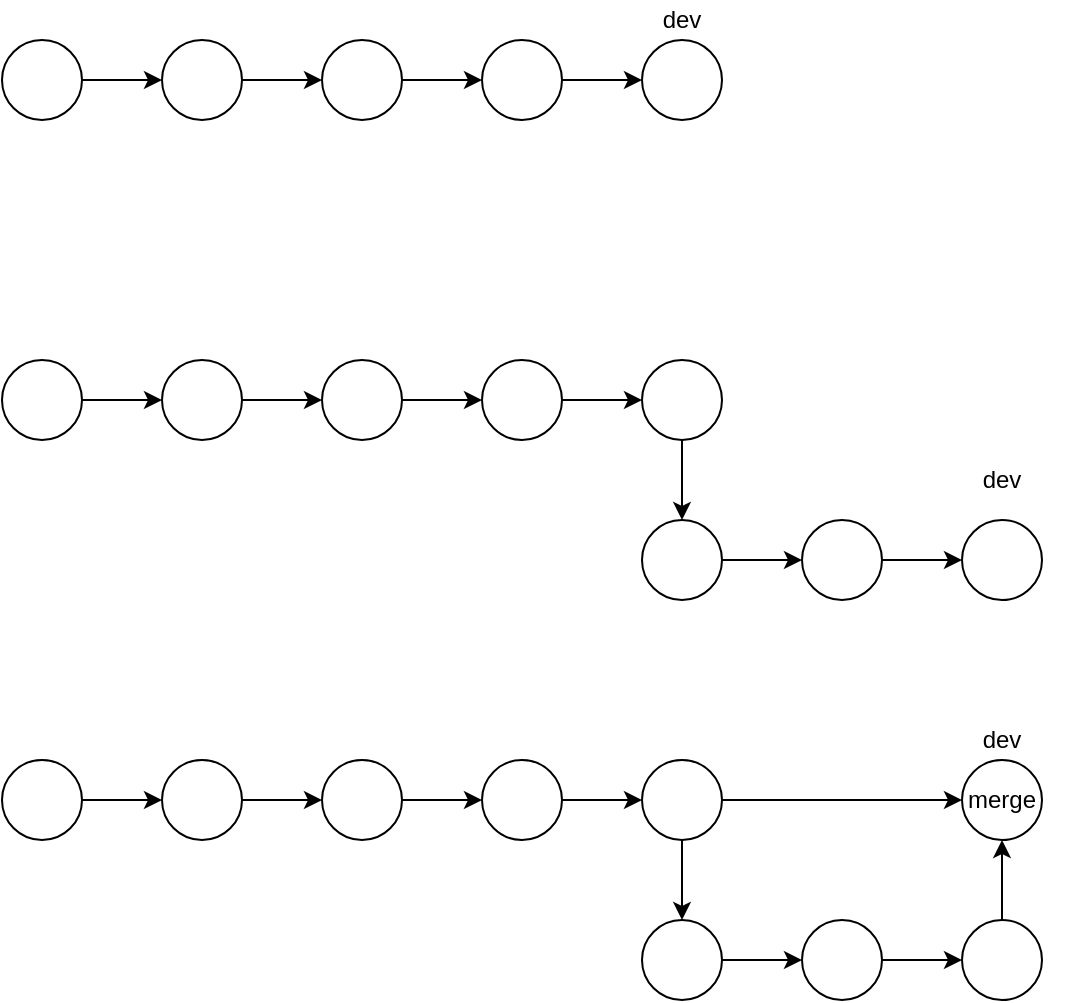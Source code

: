 <mxfile version="16.5.1" type="device" pages="6"><diagram id="uAr4j0LdLhlvB16ZDMQb" name="pull request"><mxGraphModel dx="1350" dy="748" grid="1" gridSize="10" guides="1" tooltips="1" connect="1" arrows="1" fold="1" page="1" pageScale="1" pageWidth="850" pageHeight="1100" math="0" shadow="0"><root><mxCell id="0"/><mxCell id="1" parent="0"/><mxCell id="iipirmfNHL-E02pYGxyN-6" style="edgeStyle=orthogonalEdgeStyle;rounded=0;orthogonalLoop=1;jettySize=auto;html=1;entryX=0;entryY=0.5;entryDx=0;entryDy=0;" parent="1" source="iipirmfNHL-E02pYGxyN-1" target="iipirmfNHL-E02pYGxyN-2" edge="1"><mxGeometry relative="1" as="geometry"/></mxCell><mxCell id="iipirmfNHL-E02pYGxyN-1" value="" style="ellipse;whiteSpace=wrap;html=1;aspect=fixed;" parent="1" vertex="1"><mxGeometry x="80" y="80" width="40" height="40" as="geometry"/></mxCell><mxCell id="iipirmfNHL-E02pYGxyN-7" style="edgeStyle=orthogonalEdgeStyle;rounded=0;orthogonalLoop=1;jettySize=auto;html=1;entryX=0;entryY=0.5;entryDx=0;entryDy=0;" parent="1" source="iipirmfNHL-E02pYGxyN-2" target="iipirmfNHL-E02pYGxyN-3" edge="1"><mxGeometry relative="1" as="geometry"/></mxCell><mxCell id="iipirmfNHL-E02pYGxyN-2" value="" style="ellipse;whiteSpace=wrap;html=1;aspect=fixed;" parent="1" vertex="1"><mxGeometry x="160" y="80" width="40" height="40" as="geometry"/></mxCell><mxCell id="iipirmfNHL-E02pYGxyN-8" style="edgeStyle=orthogonalEdgeStyle;rounded=0;orthogonalLoop=1;jettySize=auto;html=1;entryX=0;entryY=0.5;entryDx=0;entryDy=0;" parent="1" source="iipirmfNHL-E02pYGxyN-3" target="iipirmfNHL-E02pYGxyN-4" edge="1"><mxGeometry relative="1" as="geometry"/></mxCell><mxCell id="iipirmfNHL-E02pYGxyN-3" value="" style="ellipse;whiteSpace=wrap;html=1;aspect=fixed;" parent="1" vertex="1"><mxGeometry x="240" y="80" width="40" height="40" as="geometry"/></mxCell><mxCell id="iipirmfNHL-E02pYGxyN-9" style="edgeStyle=orthogonalEdgeStyle;rounded=0;orthogonalLoop=1;jettySize=auto;html=1;entryX=0;entryY=0.5;entryDx=0;entryDy=0;" parent="1" source="iipirmfNHL-E02pYGxyN-4" target="iipirmfNHL-E02pYGxyN-5" edge="1"><mxGeometry relative="1" as="geometry"/></mxCell><mxCell id="iipirmfNHL-E02pYGxyN-4" value="" style="ellipse;whiteSpace=wrap;html=1;aspect=fixed;" parent="1" vertex="1"><mxGeometry x="320" y="80" width="40" height="40" as="geometry"/></mxCell><mxCell id="iipirmfNHL-E02pYGxyN-5" value="" style="ellipse;whiteSpace=wrap;html=1;aspect=fixed;" parent="1" vertex="1"><mxGeometry x="400" y="80" width="40" height="40" as="geometry"/></mxCell><mxCell id="iipirmfNHL-E02pYGxyN-10" value="dev" style="text;html=1;strokeColor=none;fillColor=none;align=center;verticalAlign=middle;whiteSpace=wrap;rounded=0;" parent="1" vertex="1"><mxGeometry x="385" y="60" width="70" height="20" as="geometry"/></mxCell><mxCell id="iipirmfNHL-E02pYGxyN-12" style="edgeStyle=orthogonalEdgeStyle;rounded=0;orthogonalLoop=1;jettySize=auto;html=1;entryX=0;entryY=0.5;entryDx=0;entryDy=0;" parent="1" source="iipirmfNHL-E02pYGxyN-13" target="iipirmfNHL-E02pYGxyN-15" edge="1"><mxGeometry relative="1" as="geometry"/></mxCell><mxCell id="iipirmfNHL-E02pYGxyN-13" value="" style="ellipse;whiteSpace=wrap;html=1;aspect=fixed;" parent="1" vertex="1"><mxGeometry x="80" y="240" width="40" height="40" as="geometry"/></mxCell><mxCell id="iipirmfNHL-E02pYGxyN-14" style="edgeStyle=orthogonalEdgeStyle;rounded=0;orthogonalLoop=1;jettySize=auto;html=1;entryX=0;entryY=0.5;entryDx=0;entryDy=0;" parent="1" source="iipirmfNHL-E02pYGxyN-15" target="iipirmfNHL-E02pYGxyN-17" edge="1"><mxGeometry relative="1" as="geometry"/></mxCell><mxCell id="iipirmfNHL-E02pYGxyN-15" value="" style="ellipse;whiteSpace=wrap;html=1;aspect=fixed;" parent="1" vertex="1"><mxGeometry x="160" y="240" width="40" height="40" as="geometry"/></mxCell><mxCell id="iipirmfNHL-E02pYGxyN-16" style="edgeStyle=orthogonalEdgeStyle;rounded=0;orthogonalLoop=1;jettySize=auto;html=1;entryX=0;entryY=0.5;entryDx=0;entryDy=0;" parent="1" source="iipirmfNHL-E02pYGxyN-17" target="iipirmfNHL-E02pYGxyN-19" edge="1"><mxGeometry relative="1" as="geometry"/></mxCell><mxCell id="iipirmfNHL-E02pYGxyN-17" value="" style="ellipse;whiteSpace=wrap;html=1;aspect=fixed;" parent="1" vertex="1"><mxGeometry x="240" y="240" width="40" height="40" as="geometry"/></mxCell><mxCell id="iipirmfNHL-E02pYGxyN-18" style="edgeStyle=orthogonalEdgeStyle;rounded=0;orthogonalLoop=1;jettySize=auto;html=1;entryX=0;entryY=0.5;entryDx=0;entryDy=0;" parent="1" source="iipirmfNHL-E02pYGxyN-19" target="iipirmfNHL-E02pYGxyN-20" edge="1"><mxGeometry relative="1" as="geometry"/></mxCell><mxCell id="iipirmfNHL-E02pYGxyN-19" value="" style="ellipse;whiteSpace=wrap;html=1;aspect=fixed;" parent="1" vertex="1"><mxGeometry x="320" y="240" width="40" height="40" as="geometry"/></mxCell><mxCell id="iipirmfNHL-E02pYGxyN-32" style="edgeStyle=orthogonalEdgeStyle;rounded=0;orthogonalLoop=1;jettySize=auto;html=1;entryX=0.5;entryY=0;entryDx=0;entryDy=0;" parent="1" source="iipirmfNHL-E02pYGxyN-20" target="iipirmfNHL-E02pYGxyN-26" edge="1"><mxGeometry relative="1" as="geometry"/></mxCell><mxCell id="iipirmfNHL-E02pYGxyN-20" value="" style="ellipse;whiteSpace=wrap;html=1;aspect=fixed;" parent="1" vertex="1"><mxGeometry x="400" y="240" width="40" height="40" as="geometry"/></mxCell><mxCell id="iipirmfNHL-E02pYGxyN-22" value="dev" style="text;html=1;strokeColor=none;fillColor=none;align=center;verticalAlign=middle;whiteSpace=wrap;rounded=0;" parent="1" vertex="1"><mxGeometry x="545" y="290" width="70" height="20" as="geometry"/></mxCell><mxCell id="iipirmfNHL-E02pYGxyN-25" style="edgeStyle=orthogonalEdgeStyle;rounded=0;orthogonalLoop=1;jettySize=auto;html=1;entryX=0;entryY=0.5;entryDx=0;entryDy=0;" parent="1" source="iipirmfNHL-E02pYGxyN-26" target="iipirmfNHL-E02pYGxyN-28" edge="1"><mxGeometry relative="1" as="geometry"/></mxCell><mxCell id="iipirmfNHL-E02pYGxyN-26" value="" style="ellipse;whiteSpace=wrap;html=1;aspect=fixed;" parent="1" vertex="1"><mxGeometry x="400" y="320" width="40" height="40" as="geometry"/></mxCell><mxCell id="iipirmfNHL-E02pYGxyN-27" style="edgeStyle=orthogonalEdgeStyle;rounded=0;orthogonalLoop=1;jettySize=auto;html=1;entryX=0;entryY=0.5;entryDx=0;entryDy=0;" parent="1" source="iipirmfNHL-E02pYGxyN-28" target="iipirmfNHL-E02pYGxyN-29" edge="1"><mxGeometry relative="1" as="geometry"/></mxCell><mxCell id="iipirmfNHL-E02pYGxyN-28" value="" style="ellipse;whiteSpace=wrap;html=1;aspect=fixed;" parent="1" vertex="1"><mxGeometry x="480" y="320" width="40" height="40" as="geometry"/></mxCell><mxCell id="iipirmfNHL-E02pYGxyN-29" value="" style="ellipse;whiteSpace=wrap;html=1;aspect=fixed;" parent="1" vertex="1"><mxGeometry x="560" y="320" width="40" height="40" as="geometry"/></mxCell><mxCell id="MsF_gdmsgbvvVY6_oZCJ-1" style="edgeStyle=orthogonalEdgeStyle;rounded=0;orthogonalLoop=1;jettySize=auto;html=1;entryX=0;entryY=0.5;entryDx=0;entryDy=0;" parent="1" source="MsF_gdmsgbvvVY6_oZCJ-2" target="MsF_gdmsgbvvVY6_oZCJ-4" edge="1"><mxGeometry relative="1" as="geometry"/></mxCell><mxCell id="MsF_gdmsgbvvVY6_oZCJ-2" value="" style="ellipse;whiteSpace=wrap;html=1;aspect=fixed;" parent="1" vertex="1"><mxGeometry x="80" y="440" width="40" height="40" as="geometry"/></mxCell><mxCell id="MsF_gdmsgbvvVY6_oZCJ-3" style="edgeStyle=orthogonalEdgeStyle;rounded=0;orthogonalLoop=1;jettySize=auto;html=1;entryX=0;entryY=0.5;entryDx=0;entryDy=0;" parent="1" source="MsF_gdmsgbvvVY6_oZCJ-4" target="MsF_gdmsgbvvVY6_oZCJ-6" edge="1"><mxGeometry relative="1" as="geometry"/></mxCell><mxCell id="MsF_gdmsgbvvVY6_oZCJ-4" value="" style="ellipse;whiteSpace=wrap;html=1;aspect=fixed;" parent="1" vertex="1"><mxGeometry x="160" y="440" width="40" height="40" as="geometry"/></mxCell><mxCell id="MsF_gdmsgbvvVY6_oZCJ-5" style="edgeStyle=orthogonalEdgeStyle;rounded=0;orthogonalLoop=1;jettySize=auto;html=1;entryX=0;entryY=0.5;entryDx=0;entryDy=0;" parent="1" source="MsF_gdmsgbvvVY6_oZCJ-6" target="MsF_gdmsgbvvVY6_oZCJ-8" edge="1"><mxGeometry relative="1" as="geometry"/></mxCell><mxCell id="MsF_gdmsgbvvVY6_oZCJ-6" value="" style="ellipse;whiteSpace=wrap;html=1;aspect=fixed;" parent="1" vertex="1"><mxGeometry x="240" y="440" width="40" height="40" as="geometry"/></mxCell><mxCell id="MsF_gdmsgbvvVY6_oZCJ-7" style="edgeStyle=orthogonalEdgeStyle;rounded=0;orthogonalLoop=1;jettySize=auto;html=1;entryX=0;entryY=0.5;entryDx=0;entryDy=0;" parent="1" source="MsF_gdmsgbvvVY6_oZCJ-8" target="MsF_gdmsgbvvVY6_oZCJ-10" edge="1"><mxGeometry relative="1" as="geometry"/></mxCell><mxCell id="MsF_gdmsgbvvVY6_oZCJ-8" value="" style="ellipse;whiteSpace=wrap;html=1;aspect=fixed;" parent="1" vertex="1"><mxGeometry x="320" y="440" width="40" height="40" as="geometry"/></mxCell><mxCell id="MsF_gdmsgbvvVY6_oZCJ-9" style="edgeStyle=orthogonalEdgeStyle;rounded=0;orthogonalLoop=1;jettySize=auto;html=1;entryX=0.5;entryY=0;entryDx=0;entryDy=0;" parent="1" source="MsF_gdmsgbvvVY6_oZCJ-10" target="MsF_gdmsgbvvVY6_oZCJ-13" edge="1"><mxGeometry relative="1" as="geometry"/></mxCell><mxCell id="MsF_gdmsgbvvVY6_oZCJ-18" style="edgeStyle=orthogonalEdgeStyle;rounded=0;orthogonalLoop=1;jettySize=auto;html=1;entryX=0;entryY=0.5;entryDx=0;entryDy=0;" parent="1" source="MsF_gdmsgbvvVY6_oZCJ-10" target="MsF_gdmsgbvvVY6_oZCJ-17" edge="1"><mxGeometry relative="1" as="geometry"/></mxCell><mxCell id="MsF_gdmsgbvvVY6_oZCJ-10" value="" style="ellipse;whiteSpace=wrap;html=1;aspect=fixed;" parent="1" vertex="1"><mxGeometry x="400" y="440" width="40" height="40" as="geometry"/></mxCell><mxCell id="MsF_gdmsgbvvVY6_oZCJ-11" value="dev" style="text;html=1;strokeColor=none;fillColor=none;align=center;verticalAlign=middle;whiteSpace=wrap;rounded=0;" parent="1" vertex="1"><mxGeometry x="545" y="420" width="70" height="20" as="geometry"/></mxCell><mxCell id="MsF_gdmsgbvvVY6_oZCJ-12" style="edgeStyle=orthogonalEdgeStyle;rounded=0;orthogonalLoop=1;jettySize=auto;html=1;entryX=0;entryY=0.5;entryDx=0;entryDy=0;" parent="1" source="MsF_gdmsgbvvVY6_oZCJ-13" target="MsF_gdmsgbvvVY6_oZCJ-15" edge="1"><mxGeometry relative="1" as="geometry"/></mxCell><mxCell id="MsF_gdmsgbvvVY6_oZCJ-13" value="" style="ellipse;whiteSpace=wrap;html=1;aspect=fixed;" parent="1" vertex="1"><mxGeometry x="400" y="520" width="40" height="40" as="geometry"/></mxCell><mxCell id="MsF_gdmsgbvvVY6_oZCJ-14" style="edgeStyle=orthogonalEdgeStyle;rounded=0;orthogonalLoop=1;jettySize=auto;html=1;entryX=0;entryY=0.5;entryDx=0;entryDy=0;" parent="1" source="MsF_gdmsgbvvVY6_oZCJ-15" target="MsF_gdmsgbvvVY6_oZCJ-16" edge="1"><mxGeometry relative="1" as="geometry"/></mxCell><mxCell id="MsF_gdmsgbvvVY6_oZCJ-15" value="" style="ellipse;whiteSpace=wrap;html=1;aspect=fixed;" parent="1" vertex="1"><mxGeometry x="480" y="520" width="40" height="40" as="geometry"/></mxCell><mxCell id="MsF_gdmsgbvvVY6_oZCJ-19" style="edgeStyle=orthogonalEdgeStyle;rounded=0;orthogonalLoop=1;jettySize=auto;html=1;" parent="1" source="MsF_gdmsgbvvVY6_oZCJ-16" target="MsF_gdmsgbvvVY6_oZCJ-17" edge="1"><mxGeometry relative="1" as="geometry"/></mxCell><mxCell id="MsF_gdmsgbvvVY6_oZCJ-16" value="" style="ellipse;whiteSpace=wrap;html=1;aspect=fixed;" parent="1" vertex="1"><mxGeometry x="560" y="520" width="40" height="40" as="geometry"/></mxCell><mxCell id="MsF_gdmsgbvvVY6_oZCJ-17" value="merge" style="ellipse;whiteSpace=wrap;html=1;aspect=fixed;" parent="1" vertex="1"><mxGeometry x="560" y="440" width="40" height="40" as="geometry"/></mxCell></root></mxGraphModel></diagram><diagram name="github" id="YLXojT20LQxAdgJauws8"><mxGraphModel dx="1350" dy="748" grid="1" gridSize="10" guides="1" tooltips="1" connect="1" arrows="1" fold="1" page="1" pageScale="1" pageWidth="850" pageHeight="1100" math="0" shadow="0"><root><mxCell id="r-9kRgiKclmmRwC5ndYi-0"/><mxCell id="r-9kRgiKclmmRwC5ndYi-1" parent="r-9kRgiKclmmRwC5ndYi-0"/><mxCell id="r-9kRgiKclmmRwC5ndYi-2" style="edgeStyle=orthogonalEdgeStyle;rounded=0;orthogonalLoop=1;jettySize=auto;html=1;entryX=0;entryY=0.5;entryDx=0;entryDy=0;" edge="1" parent="r-9kRgiKclmmRwC5ndYi-1" source="r-9kRgiKclmmRwC5ndYi-3" target="r-9kRgiKclmmRwC5ndYi-5"><mxGeometry relative="1" as="geometry"/></mxCell><mxCell id="r-9kRgiKclmmRwC5ndYi-3" value="" style="ellipse;whiteSpace=wrap;html=1;aspect=fixed;" vertex="1" parent="r-9kRgiKclmmRwC5ndYi-1"><mxGeometry x="20" y="200" width="40" height="40" as="geometry"/></mxCell><mxCell id="r-9kRgiKclmmRwC5ndYi-4" style="edgeStyle=orthogonalEdgeStyle;rounded=0;orthogonalLoop=1;jettySize=auto;html=1;entryX=0;entryY=0.5;entryDx=0;entryDy=0;" edge="1" parent="r-9kRgiKclmmRwC5ndYi-1" source="r-9kRgiKclmmRwC5ndYi-5" target="r-9kRgiKclmmRwC5ndYi-7"><mxGeometry relative="1" as="geometry"/></mxCell><mxCell id="r-9kRgiKclmmRwC5ndYi-5" value="" style="ellipse;whiteSpace=wrap;html=1;aspect=fixed;" vertex="1" parent="r-9kRgiKclmmRwC5ndYi-1"><mxGeometry x="100" y="200" width="40" height="40" as="geometry"/></mxCell><mxCell id="r-9kRgiKclmmRwC5ndYi-6" style="edgeStyle=orthogonalEdgeStyle;rounded=0;orthogonalLoop=1;jettySize=auto;html=1;entryX=0;entryY=0.5;entryDx=0;entryDy=0;" edge="1" parent="r-9kRgiKclmmRwC5ndYi-1" source="r-9kRgiKclmmRwC5ndYi-7" target="-E1XYbmqvA-Ns0fJpfwP-18"><mxGeometry relative="1" as="geometry"><mxPoint x="260" y="220" as="targetPoint"/></mxGeometry></mxCell><mxCell id="Flc1ExkBPlQ4K_GrdyeH-1" style="edgeStyle=orthogonalEdgeStyle;rounded=0;orthogonalLoop=1;jettySize=auto;html=1;entryX=0;entryY=0.5;entryDx=0;entryDy=0;" edge="1" parent="r-9kRgiKclmmRwC5ndYi-1" source="r-9kRgiKclmmRwC5ndYi-7" target="Flc1ExkBPlQ4K_GrdyeH-0"><mxGeometry relative="1" as="geometry"/></mxCell><mxCell id="-E1XYbmqvA-Ns0fJpfwP-11" style="edgeStyle=orthogonalEdgeStyle;rounded=0;orthogonalLoop=1;jettySize=auto;html=1;entryX=0;entryY=0.5;entryDx=0;entryDy=0;" edge="1" parent="r-9kRgiKclmmRwC5ndYi-1" source="r-9kRgiKclmmRwC5ndYi-7" target="-E1XYbmqvA-Ns0fJpfwP-6"><mxGeometry relative="1" as="geometry"/></mxCell><mxCell id="r-9kRgiKclmmRwC5ndYi-7" value="" style="ellipse;whiteSpace=wrap;html=1;aspect=fixed;" vertex="1" parent="r-9kRgiKclmmRwC5ndYi-1"><mxGeometry x="180" y="200" width="40" height="40" as="geometry"/></mxCell><mxCell id="r-9kRgiKclmmRwC5ndYi-13" value="dev" style="text;html=1;strokeColor=none;fillColor=none;align=center;verticalAlign=middle;whiteSpace=wrap;rounded=0;" vertex="1" parent="r-9kRgiKclmmRwC5ndYi-1"><mxGeometry x="615" y="250" width="70" height="20" as="geometry"/></mxCell><mxCell id="r-9kRgiKclmmRwC5ndYi-19" value="t: v1.1.0" style="text;html=1;strokeColor=none;fillColor=none;align=center;verticalAlign=middle;whiteSpace=wrap;rounded=0;" vertex="1" parent="r-9kRgiKclmmRwC5ndYi-1"><mxGeometry x="535" y="130" width="70" height="20" as="geometry"/></mxCell><mxCell id="r-9kRgiKclmmRwC5ndYi-20" value="t: env.TEST" style="text;html=1;strokeColor=none;fillColor=none;align=center;verticalAlign=middle;whiteSpace=wrap;rounded=0;" vertex="1" parent="r-9kRgiKclmmRwC5ndYi-1"><mxGeometry x="535" y="150" width="70" height="20" as="geometry"/></mxCell><mxCell id="r-9kRgiKclmmRwC5ndYi-21" value="t: env.PROD" style="text;html=1;strokeColor=none;fillColor=none;align=center;verticalAlign=middle;whiteSpace=wrap;rounded=0;" vertex="1" parent="r-9kRgiKclmmRwC5ndYi-1"><mxGeometry x="535" y="170" width="70" height="20" as="geometry"/></mxCell><mxCell id="r-9kRgiKclmmRwC5ndYi-24" value="prod" style="text;html=1;strokeColor=#b85450;fillColor=#f8cecc;align=center;verticalAlign=middle;whiteSpace=wrap;rounded=0;" vertex="1" parent="r-9kRgiKclmmRwC5ndYi-1"><mxGeometry x="535" y="250" width="70" height="20" as="geometry"/></mxCell><mxCell id="-E1XYbmqvA-Ns0fJpfwP-2" style="edgeStyle=orthogonalEdgeStyle;rounded=0;orthogonalLoop=1;jettySize=auto;html=1;entryX=0;entryY=0.5;entryDx=0;entryDy=0;" edge="1" parent="r-9kRgiKclmmRwC5ndYi-1" source="Flc1ExkBPlQ4K_GrdyeH-0" target="-E1XYbmqvA-Ns0fJpfwP-0"><mxGeometry relative="1" as="geometry"/></mxCell><mxCell id="Flc1ExkBPlQ4K_GrdyeH-0" value="" style="ellipse;whiteSpace=wrap;html=1;aspect=fixed;" vertex="1" parent="r-9kRgiKclmmRwC5ndYi-1"><mxGeometry x="220" y="310" width="40" height="40" as="geometry"/></mxCell><mxCell id="-E1XYbmqvA-Ns0fJpfwP-3" style="edgeStyle=orthogonalEdgeStyle;rounded=0;orthogonalLoop=1;jettySize=auto;html=1;entryX=0;entryY=0.5;entryDx=0;entryDy=0;" edge="1" parent="r-9kRgiKclmmRwC5ndYi-1" source="-E1XYbmqvA-Ns0fJpfwP-0" target="-E1XYbmqvA-Ns0fJpfwP-1"><mxGeometry relative="1" as="geometry"/></mxCell><mxCell id="-E1XYbmqvA-Ns0fJpfwP-0" value="" style="ellipse;whiteSpace=wrap;html=1;aspect=fixed;" vertex="1" parent="r-9kRgiKclmmRwC5ndYi-1"><mxGeometry x="300" y="310" width="40" height="40" as="geometry"/></mxCell><mxCell id="-E1XYbmqvA-Ns0fJpfwP-22" style="edgeStyle=orthogonalEdgeStyle;rounded=0;orthogonalLoop=1;jettySize=auto;html=1;entryX=0.5;entryY=1;entryDx=0;entryDy=0;" edge="1" parent="r-9kRgiKclmmRwC5ndYi-1" source="-E1XYbmqvA-Ns0fJpfwP-1" target="-E1XYbmqvA-Ns0fJpfwP-20"><mxGeometry relative="1" as="geometry"/></mxCell><mxCell id="-E1XYbmqvA-Ns0fJpfwP-1" value="" style="ellipse;whiteSpace=wrap;html=1;aspect=fixed;fillColor=#ffe6cc;strokeColor=#d79b00;" vertex="1" parent="r-9kRgiKclmmRwC5ndYi-1"><mxGeometry x="380" y="310" width="40" height="40" as="geometry"/></mxCell><mxCell id="-E1XYbmqvA-Ns0fJpfwP-4" value="feature-A" style="text;html=1;strokeColor=none;fillColor=none;align=center;verticalAlign=middle;whiteSpace=wrap;rounded=0;" vertex="1" parent="r-9kRgiKclmmRwC5ndYi-1"><mxGeometry x="365" y="360" width="70" height="20" as="geometry"/></mxCell><mxCell id="-E1XYbmqvA-Ns0fJpfwP-5" style="edgeStyle=orthogonalEdgeStyle;rounded=0;orthogonalLoop=1;jettySize=auto;html=1;entryX=0;entryY=0.5;entryDx=0;entryDy=0;" edge="1" parent="r-9kRgiKclmmRwC5ndYi-1" source="-E1XYbmqvA-Ns0fJpfwP-6" target="-E1XYbmqvA-Ns0fJpfwP-8"><mxGeometry relative="1" as="geometry"/></mxCell><mxCell id="-E1XYbmqvA-Ns0fJpfwP-6" value="" style="ellipse;whiteSpace=wrap;html=1;aspect=fixed;" vertex="1" parent="r-9kRgiKclmmRwC5ndYi-1"><mxGeometry x="220" y="80" width="40" height="40" as="geometry"/></mxCell><mxCell id="-E1XYbmqvA-Ns0fJpfwP-7" style="edgeStyle=orthogonalEdgeStyle;rounded=0;orthogonalLoop=1;jettySize=auto;html=1;entryX=0;entryY=0.5;entryDx=0;entryDy=0;" edge="1" parent="r-9kRgiKclmmRwC5ndYi-1" source="-E1XYbmqvA-Ns0fJpfwP-8" target="-E1XYbmqvA-Ns0fJpfwP-9"><mxGeometry relative="1" as="geometry"/></mxCell><mxCell id="-E1XYbmqvA-Ns0fJpfwP-8" value="" style="ellipse;whiteSpace=wrap;html=1;aspect=fixed;" vertex="1" parent="r-9kRgiKclmmRwC5ndYi-1"><mxGeometry x="300" y="80" width="40" height="40" as="geometry"/></mxCell><mxCell id="-E1XYbmqvA-Ns0fJpfwP-19" style="edgeStyle=orthogonalEdgeStyle;rounded=0;orthogonalLoop=1;jettySize=auto;html=1;entryX=0.5;entryY=0;entryDx=0;entryDy=0;" edge="1" parent="r-9kRgiKclmmRwC5ndYi-1" source="-E1XYbmqvA-Ns0fJpfwP-9" target="-E1XYbmqvA-Ns0fJpfwP-18"><mxGeometry relative="1" as="geometry"/></mxCell><mxCell id="-E1XYbmqvA-Ns0fJpfwP-9" value="" style="ellipse;whiteSpace=wrap;html=1;aspect=fixed;fillColor=#ffe6cc;strokeColor=#d79b00;" vertex="1" parent="r-9kRgiKclmmRwC5ndYi-1"><mxGeometry x="380" y="80" width="40" height="40" as="geometry"/></mxCell><mxCell id="-E1XYbmqvA-Ns0fJpfwP-10" value="feature-B" style="text;html=1;strokeColor=none;fillColor=none;align=center;verticalAlign=middle;whiteSpace=wrap;rounded=0;" vertex="1" parent="r-9kRgiKclmmRwC5ndYi-1"><mxGeometry x="365" y="60" width="70" height="20" as="geometry"/></mxCell><mxCell id="-E1XYbmqvA-Ns0fJpfwP-21" style="edgeStyle=orthogonalEdgeStyle;rounded=0;orthogonalLoop=1;jettySize=auto;html=1;entryX=0;entryY=0.5;entryDx=0;entryDy=0;" edge="1" parent="r-9kRgiKclmmRwC5ndYi-1" source="-E1XYbmqvA-Ns0fJpfwP-18" target="-E1XYbmqvA-Ns0fJpfwP-20"><mxGeometry relative="1" as="geometry"/></mxCell><mxCell id="-E1XYbmqvA-Ns0fJpfwP-18" value="merge" style="ellipse;whiteSpace=wrap;html=1;aspect=fixed;" vertex="1" parent="r-9kRgiKclmmRwC5ndYi-1"><mxGeometry x="380" y="200" width="40" height="40" as="geometry"/></mxCell><mxCell id="-E1XYbmqvA-Ns0fJpfwP-24" style="edgeStyle=orthogonalEdgeStyle;rounded=0;orthogonalLoop=1;jettySize=auto;html=1;entryX=0;entryY=0.5;entryDx=0;entryDy=0;" edge="1" parent="r-9kRgiKclmmRwC5ndYi-1" source="-E1XYbmqvA-Ns0fJpfwP-20" target="-E1XYbmqvA-Ns0fJpfwP-23"><mxGeometry relative="1" as="geometry"/></mxCell><mxCell id="-E1XYbmqvA-Ns0fJpfwP-20" value="merge" style="ellipse;whiteSpace=wrap;html=1;aspect=fixed;" vertex="1" parent="r-9kRgiKclmmRwC5ndYi-1"><mxGeometry x="470" y="200" width="40" height="40" as="geometry"/></mxCell><mxCell id="-E1XYbmqvA-Ns0fJpfwP-30" style="edgeStyle=orthogonalEdgeStyle;rounded=0;orthogonalLoop=1;jettySize=auto;html=1;" edge="1" parent="r-9kRgiKclmmRwC5ndYi-1" source="-E1XYbmqvA-Ns0fJpfwP-23" target="-E1XYbmqvA-Ns0fJpfwP-29"><mxGeometry relative="1" as="geometry"/></mxCell><mxCell id="-E1XYbmqvA-Ns0fJpfwP-23" value="" style="ellipse;whiteSpace=wrap;html=1;aspect=fixed;fillColor=#ffe6cc;strokeColor=#d79b00;" vertex="1" parent="r-9kRgiKclmmRwC5ndYi-1"><mxGeometry x="550" y="200" width="40" height="40" as="geometry"/></mxCell><mxCell id="-E1XYbmqvA-Ns0fJpfwP-25" value="t: v1.1.0-fA" style="text;html=1;strokeColor=none;fillColor=none;align=center;verticalAlign=middle;whiteSpace=wrap;rounded=0;" vertex="1" parent="r-9kRgiKclmmRwC5ndYi-1"><mxGeometry x="365" y="380" width="70" height="20" as="geometry"/></mxCell><mxCell id="-E1XYbmqvA-Ns0fJpfwP-26" value="t: env.fA" style="text;html=1;strokeColor=none;fillColor=none;align=center;verticalAlign=middle;whiteSpace=wrap;rounded=0;" vertex="1" parent="r-9kRgiKclmmRwC5ndYi-1"><mxGeometry x="365" y="400" width="70" height="20" as="geometry"/></mxCell><mxCell id="-E1XYbmqvA-Ns0fJpfwP-27" value="t: v1.1.0-fB" style="text;html=1;strokeColor=none;fillColor=none;align=center;verticalAlign=middle;whiteSpace=wrap;rounded=0;" vertex="1" parent="r-9kRgiKclmmRwC5ndYi-1"><mxGeometry x="365" y="20" width="70" height="20" as="geometry"/></mxCell><mxCell id="-E1XYbmqvA-Ns0fJpfwP-28" value="t: env.fB" style="text;html=1;strokeColor=none;fillColor=none;align=center;verticalAlign=middle;whiteSpace=wrap;rounded=0;" vertex="1" parent="r-9kRgiKclmmRwC5ndYi-1"><mxGeometry x="365" y="40" width="70" height="20" as="geometry"/></mxCell><mxCell id="-E1XYbmqvA-Ns0fJpfwP-29" value="" style="ellipse;whiteSpace=wrap;html=1;aspect=fixed;" vertex="1" parent="r-9kRgiKclmmRwC5ndYi-1"><mxGeometry x="630" y="200" width="40" height="40" as="geometry"/></mxCell></root></mxGraphModel></diagram><diagram id="35AalP6g--b8aeidgZn8" name="hotfix-start"><mxGraphModel dx="1350" dy="748" grid="1" gridSize="10" guides="1" tooltips="1" connect="1" arrows="1" fold="1" page="1" pageScale="1" pageWidth="850" pageHeight="1100" math="0" shadow="0"><root><mxCell id="sutVzvNBb5nBDIWQwo0I-0"/><mxCell id="sutVzvNBb5nBDIWQwo0I-1" parent="sutVzvNBb5nBDIWQwo0I-0"/><mxCell id="Lv-ImRQo0PEtvjEMWKV9-0" style="edgeStyle=orthogonalEdgeStyle;rounded=0;orthogonalLoop=1;jettySize=auto;html=1;entryX=0;entryY=0.5;entryDx=0;entryDy=0;" parent="sutVzvNBb5nBDIWQwo0I-1" source="Lv-ImRQo0PEtvjEMWKV9-1" target="Lv-ImRQo0PEtvjEMWKV9-3" edge="1"><mxGeometry relative="1" as="geometry"/></mxCell><mxCell id="Lv-ImRQo0PEtvjEMWKV9-1" value="" style="ellipse;whiteSpace=wrap;html=1;aspect=fixed;" parent="sutVzvNBb5nBDIWQwo0I-1" vertex="1"><mxGeometry x="10" y="100" width="40" height="40" as="geometry"/></mxCell><mxCell id="Lv-ImRQo0PEtvjEMWKV9-2" style="edgeStyle=orthogonalEdgeStyle;rounded=0;orthogonalLoop=1;jettySize=auto;html=1;entryX=0;entryY=0.5;entryDx=0;entryDy=0;" parent="sutVzvNBb5nBDIWQwo0I-1" source="Lv-ImRQo0PEtvjEMWKV9-3" target="Lv-ImRQo0PEtvjEMWKV9-5" edge="1"><mxGeometry relative="1" as="geometry"/></mxCell><mxCell id="Lv-ImRQo0PEtvjEMWKV9-3" value="" style="ellipse;whiteSpace=wrap;html=1;aspect=fixed;" parent="sutVzvNBb5nBDIWQwo0I-1" vertex="1"><mxGeometry x="90" y="100" width="40" height="40" as="geometry"/></mxCell><mxCell id="Lv-ImRQo0PEtvjEMWKV9-4" style="edgeStyle=orthogonalEdgeStyle;rounded=0;orthogonalLoop=1;jettySize=auto;html=1;entryX=0;entryY=0.5;entryDx=0;entryDy=0;" parent="sutVzvNBb5nBDIWQwo0I-1" source="Lv-ImRQo0PEtvjEMWKV9-5" target="Lv-ImRQo0PEtvjEMWKV9-7" edge="1"><mxGeometry relative="1" as="geometry"/></mxCell><mxCell id="Lv-ImRQo0PEtvjEMWKV9-5" value="" style="ellipse;whiteSpace=wrap;html=1;aspect=fixed;" parent="sutVzvNBb5nBDIWQwo0I-1" vertex="1"><mxGeometry x="170" y="100" width="40" height="40" as="geometry"/></mxCell><mxCell id="Lv-ImRQo0PEtvjEMWKV9-6" style="edgeStyle=orthogonalEdgeStyle;rounded=0;orthogonalLoop=1;jettySize=auto;html=1;entryX=0;entryY=0.5;entryDx=0;entryDy=0;" parent="sutVzvNBb5nBDIWQwo0I-1" source="Lv-ImRQo0PEtvjEMWKV9-7" target="Lv-ImRQo0PEtvjEMWKV9-9" edge="1"><mxGeometry relative="1" as="geometry"/></mxCell><mxCell id="Lv-ImRQo0PEtvjEMWKV9-7" value="" style="ellipse;whiteSpace=wrap;html=1;aspect=fixed;" parent="sutVzvNBb5nBDIWQwo0I-1" vertex="1"><mxGeometry x="250" y="100" width="40" height="40" as="geometry"/></mxCell><mxCell id="Lv-ImRQo0PEtvjEMWKV9-8" style="edgeStyle=orthogonalEdgeStyle;rounded=0;orthogonalLoop=1;jettySize=auto;html=1;entryX=0;entryY=0.5;entryDx=0;entryDy=0;" parent="sutVzvNBb5nBDIWQwo0I-1" source="Lv-ImRQo0PEtvjEMWKV9-9" target="Lv-ImRQo0PEtvjEMWKV9-21" edge="1"><mxGeometry relative="1" as="geometry"/></mxCell><mxCell id="Lv-ImRQo0PEtvjEMWKV9-9" value="" style="ellipse;whiteSpace=wrap;html=1;aspect=fixed;fillColor=#ffe6cc;strokeColor=#d79b00;" parent="sutVzvNBb5nBDIWQwo0I-1" vertex="1"><mxGeometry x="330" y="100" width="40" height="40" as="geometry"/></mxCell><mxCell id="Lv-ImRQo0PEtvjEMWKV9-10" style="edgeStyle=orthogonalEdgeStyle;rounded=0;orthogonalLoop=1;jettySize=auto;html=1;" parent="sutVzvNBb5nBDIWQwo0I-1" source="Lv-ImRQo0PEtvjEMWKV9-11" target="Lv-ImRQo0PEtvjEMWKV9-14" edge="1"><mxGeometry relative="1" as="geometry"/></mxCell><mxCell id="Lv-ImRQo0PEtvjEMWKV9-11" value="dev" style="text;html=1;strokeColor=none;fillColor=none;align=center;verticalAlign=middle;whiteSpace=wrap;rounded=0;" parent="sutVzvNBb5nBDIWQwo0I-1" vertex="1"><mxGeometry x="555" y="60" width="70" height="20" as="geometry"/></mxCell><mxCell id="Lv-ImRQo0PEtvjEMWKV9-12" style="edgeStyle=orthogonalEdgeStyle;rounded=0;orthogonalLoop=1;jettySize=auto;html=1;entryX=0;entryY=0.5;entryDx=0;entryDy=0;" parent="sutVzvNBb5nBDIWQwo0I-1" source="Lv-ImRQo0PEtvjEMWKV9-13" target="Lv-ImRQo0PEtvjEMWKV9-14" edge="1"><mxGeometry relative="1" as="geometry"/></mxCell><mxCell id="Lv-ImRQo0PEtvjEMWKV9-13" value="" style="ellipse;whiteSpace=wrap;html=1;aspect=fixed;fillColor=#ffe6cc;strokeColor=#d79b00;" parent="sutVzvNBb5nBDIWQwo0I-1" vertex="1"><mxGeometry x="490" y="100" width="40" height="40" as="geometry"/></mxCell><mxCell id="Lv-ImRQo0PEtvjEMWKV9-14" value="" style="ellipse;whiteSpace=wrap;html=1;aspect=fixed;" parent="sutVzvNBb5nBDIWQwo0I-1" vertex="1"><mxGeometry x="570" y="100" width="40" height="40" as="geometry"/></mxCell><mxCell id="Lv-ImRQo0PEtvjEMWKV9-15" value="t: v1.1.0" style="text;html=1;strokeColor=none;fillColor=none;align=center;verticalAlign=middle;whiteSpace=wrap;rounded=0;" parent="sutVzvNBb5nBDIWQwo0I-1" vertex="1"><mxGeometry x="315" y="50" width="70" height="20" as="geometry"/></mxCell><mxCell id="Lv-ImRQo0PEtvjEMWKV9-16" value="t: env.TEST" style="text;html=1;strokeColor=none;fillColor=none;align=center;verticalAlign=middle;whiteSpace=wrap;rounded=0;" parent="sutVzvNBb5nBDIWQwo0I-1" vertex="1"><mxGeometry x="315" y="70" width="70" height="20" as="geometry"/></mxCell><mxCell id="Lv-ImRQo0PEtvjEMWKV9-17" value="t: v1.1.0" style="text;html=1;strokeColor=none;fillColor=none;align=center;verticalAlign=middle;whiteSpace=wrap;rounded=0;" parent="sutVzvNBb5nBDIWQwo0I-1" vertex="1"><mxGeometry x="475" y="30" width="70" height="20" as="geometry"/></mxCell><mxCell id="Lv-ImRQo0PEtvjEMWKV9-18" value="t: env.TEST" style="text;html=1;strokeColor=none;fillColor=none;align=center;verticalAlign=middle;whiteSpace=wrap;rounded=0;" parent="sutVzvNBb5nBDIWQwo0I-1" vertex="1"><mxGeometry x="475" y="50" width="70" height="20" as="geometry"/></mxCell><mxCell id="Lv-ImRQo0PEtvjEMWKV9-19" value="t: env.PROD" style="text;html=1;strokeColor=none;fillColor=none;align=center;verticalAlign=middle;whiteSpace=wrap;rounded=0;" parent="sutVzvNBb5nBDIWQwo0I-1" vertex="1"><mxGeometry x="475" y="70" width="70" height="20" as="geometry"/></mxCell><mxCell id="Lv-ImRQo0PEtvjEMWKV9-20" style="edgeStyle=orthogonalEdgeStyle;rounded=0;orthogonalLoop=1;jettySize=auto;html=1;entryX=0;entryY=0.5;entryDx=0;entryDy=0;" parent="sutVzvNBb5nBDIWQwo0I-1" source="Lv-ImRQo0PEtvjEMWKV9-21" target="Lv-ImRQo0PEtvjEMWKV9-13" edge="1"><mxGeometry relative="1" as="geometry"/></mxCell><mxCell id="Lv-ImRQo0PEtvjEMWKV9-21" value="" style="ellipse;whiteSpace=wrap;html=1;aspect=fixed;" parent="sutVzvNBb5nBDIWQwo0I-1" vertex="1"><mxGeometry x="410" y="100" width="40" height="40" as="geometry"/></mxCell><mxCell id="Djp1tKwKPb5smuaGBpFa-0" value="prod" style="text;html=1;strokeColor=#b85450;fillColor=#f8cecc;align=center;verticalAlign=middle;whiteSpace=wrap;rounded=0;" parent="sutVzvNBb5nBDIWQwo0I-1" vertex="1"><mxGeometry x="475" y="10" width="70" height="20" as="geometry"/></mxCell></root></mxGraphModel></diagram><diagram name="hotfix-end" id="DK5iqFp_p5pNCdIY8u3u"><mxGraphModel dx="1350" dy="748" grid="1" gridSize="10" guides="1" tooltips="1" connect="1" arrows="1" fold="1" page="1" pageScale="1" pageWidth="850" pageHeight="1100" math="0" shadow="0"><root><mxCell id="Ip92q5ExS7Id263F8OTH-0"/><mxCell id="Ip92q5ExS7Id263F8OTH-1" parent="Ip92q5ExS7Id263F8OTH-0"/><mxCell id="Ip92q5ExS7Id263F8OTH-24" style="edgeStyle=orthogonalEdgeStyle;rounded=0;orthogonalLoop=1;jettySize=auto;html=1;entryX=0;entryY=0.5;entryDx=0;entryDy=0;" edge="1" parent="Ip92q5ExS7Id263F8OTH-1" source="Ip92q5ExS7Id263F8OTH-25" target="Ip92q5ExS7Id263F8OTH-27"><mxGeometry relative="1" as="geometry"/></mxCell><mxCell id="Ip92q5ExS7Id263F8OTH-25" value="" style="ellipse;whiteSpace=wrap;html=1;aspect=fixed;" vertex="1" parent="Ip92q5ExS7Id263F8OTH-1"><mxGeometry x="10" y="80" width="40" height="40" as="geometry"/></mxCell><mxCell id="Ip92q5ExS7Id263F8OTH-26" style="edgeStyle=orthogonalEdgeStyle;rounded=0;orthogonalLoop=1;jettySize=auto;html=1;entryX=0;entryY=0.5;entryDx=0;entryDy=0;" edge="1" parent="Ip92q5ExS7Id263F8OTH-1" source="Ip92q5ExS7Id263F8OTH-27" target="Ip92q5ExS7Id263F8OTH-29"><mxGeometry relative="1" as="geometry"/></mxCell><mxCell id="Ip92q5ExS7Id263F8OTH-27" value="" style="ellipse;whiteSpace=wrap;html=1;aspect=fixed;" vertex="1" parent="Ip92q5ExS7Id263F8OTH-1"><mxGeometry x="90" y="80" width="40" height="40" as="geometry"/></mxCell><mxCell id="Ip92q5ExS7Id263F8OTH-28" style="edgeStyle=orthogonalEdgeStyle;rounded=0;orthogonalLoop=1;jettySize=auto;html=1;entryX=0;entryY=0.5;entryDx=0;entryDy=0;" edge="1" parent="Ip92q5ExS7Id263F8OTH-1" source="Ip92q5ExS7Id263F8OTH-29" target="Ip92q5ExS7Id263F8OTH-31"><mxGeometry relative="1" as="geometry"/></mxCell><mxCell id="Ip92q5ExS7Id263F8OTH-29" value="" style="ellipse;whiteSpace=wrap;html=1;aspect=fixed;" vertex="1" parent="Ip92q5ExS7Id263F8OTH-1"><mxGeometry x="170" y="80" width="40" height="40" as="geometry"/></mxCell><mxCell id="Ip92q5ExS7Id263F8OTH-30" style="edgeStyle=orthogonalEdgeStyle;rounded=0;orthogonalLoop=1;jettySize=auto;html=1;entryX=0;entryY=0.5;entryDx=0;entryDy=0;" edge="1" parent="Ip92q5ExS7Id263F8OTH-1" source="Ip92q5ExS7Id263F8OTH-31" target="Ip92q5ExS7Id263F8OTH-33"><mxGeometry relative="1" as="geometry"/></mxCell><mxCell id="Ip92q5ExS7Id263F8OTH-31" value="" style="ellipse;whiteSpace=wrap;html=1;aspect=fixed;" vertex="1" parent="Ip92q5ExS7Id263F8OTH-1"><mxGeometry x="250" y="80" width="40" height="40" as="geometry"/></mxCell><mxCell id="Ip92q5ExS7Id263F8OTH-32" style="edgeStyle=orthogonalEdgeStyle;rounded=0;orthogonalLoop=1;jettySize=auto;html=1;entryX=0;entryY=0.5;entryDx=0;entryDy=0;" edge="1" parent="Ip92q5ExS7Id263F8OTH-1" source="Ip92q5ExS7Id263F8OTH-33" target="Ip92q5ExS7Id263F8OTH-46"><mxGeometry relative="1" as="geometry"/></mxCell><mxCell id="Ip92q5ExS7Id263F8OTH-33" value="" style="ellipse;whiteSpace=wrap;html=1;aspect=fixed;fillColor=#ffe6cc;strokeColor=#d79b00;" vertex="1" parent="Ip92q5ExS7Id263F8OTH-1"><mxGeometry x="330" y="80" width="40" height="40" as="geometry"/></mxCell><mxCell id="Ip92q5ExS7Id263F8OTH-34" value="dev" style="text;html=1;strokeColor=none;fillColor=none;align=center;verticalAlign=middle;whiteSpace=wrap;rounded=0;" vertex="1" parent="Ip92q5ExS7Id263F8OTH-1"><mxGeometry x="795" y="60" width="70" height="20" as="geometry"/></mxCell><mxCell id="Ip92q5ExS7Id263F8OTH-35" style="edgeStyle=orthogonalEdgeStyle;rounded=0;orthogonalLoop=1;jettySize=auto;html=1;entryX=0;entryY=0.5;entryDx=0;entryDy=0;" edge="1" parent="Ip92q5ExS7Id263F8OTH-1" source="Ip92q5ExS7Id263F8OTH-37" target="Ip92q5ExS7Id263F8OTH-48"><mxGeometry relative="1" as="geometry"/></mxCell><mxCell id="Ip92q5ExS7Id263F8OTH-36" style="edgeStyle=orthogonalEdgeStyle;rounded=0;orthogonalLoop=1;jettySize=auto;html=1;entryX=0.5;entryY=0;entryDx=0;entryDy=0;" edge="1" parent="Ip92q5ExS7Id263F8OTH-1" source="Ip92q5ExS7Id263F8OTH-37" target="Ip92q5ExS7Id263F8OTH-54"><mxGeometry relative="1" as="geometry"/></mxCell><mxCell id="Ip92q5ExS7Id263F8OTH-37" value="" style="ellipse;whiteSpace=wrap;html=1;aspect=fixed;fillColor=#ffe6cc;strokeColor=#d79b00;" vertex="1" parent="Ip92q5ExS7Id263F8OTH-1"><mxGeometry x="490" y="80" width="40" height="40" as="geometry"/></mxCell><mxCell id="Ip92q5ExS7Id263F8OTH-38" style="edgeStyle=orthogonalEdgeStyle;rounded=0;orthogonalLoop=1;jettySize=auto;html=1;entryX=0;entryY=0.5;entryDx=0;entryDy=0;" edge="1" parent="Ip92q5ExS7Id263F8OTH-1" source="Ip92q5ExS7Id263F8OTH-39" target="Ip92q5ExS7Id263F8OTH-65"><mxGeometry relative="1" as="geometry"/></mxCell><mxCell id="Ip92q5ExS7Id263F8OTH-39" value="merge" style="ellipse;whiteSpace=wrap;html=1;aspect=fixed;" vertex="1" parent="Ip92q5ExS7Id263F8OTH-1"><mxGeometry x="730" y="80" width="40" height="40" as="geometry"/></mxCell><mxCell id="Ip92q5ExS7Id263F8OTH-40" value="t: v1.1.0" style="text;html=1;strokeColor=none;fillColor=none;align=center;verticalAlign=middle;whiteSpace=wrap;rounded=0;" vertex="1" parent="Ip92q5ExS7Id263F8OTH-1"><mxGeometry x="315" y="30" width="70" height="20" as="geometry"/></mxCell><mxCell id="Ip92q5ExS7Id263F8OTH-41" value="t: env.TEST" style="text;html=1;strokeColor=none;fillColor=none;align=center;verticalAlign=middle;whiteSpace=wrap;rounded=0;" vertex="1" parent="Ip92q5ExS7Id263F8OTH-1"><mxGeometry x="315" y="50" width="70" height="20" as="geometry"/></mxCell><mxCell id="Ip92q5ExS7Id263F8OTH-42" value="t: v1.1.0" style="text;html=1;strokeColor=none;fillColor=none;align=center;verticalAlign=middle;whiteSpace=wrap;rounded=0;" vertex="1" parent="Ip92q5ExS7Id263F8OTH-1"><mxGeometry x="475" y="10" width="70" height="20" as="geometry"/></mxCell><mxCell id="Ip92q5ExS7Id263F8OTH-43" value="t: env.TEST" style="text;html=1;strokeColor=none;fillColor=none;align=center;verticalAlign=middle;whiteSpace=wrap;rounded=0;" vertex="1" parent="Ip92q5ExS7Id263F8OTH-1"><mxGeometry x="475" y="30" width="70" height="20" as="geometry"/></mxCell><mxCell id="Ip92q5ExS7Id263F8OTH-44" value="t: env.PROD" style="text;html=1;strokeColor=none;fillColor=none;align=center;verticalAlign=middle;whiteSpace=wrap;rounded=0;" vertex="1" parent="Ip92q5ExS7Id263F8OTH-1"><mxGeometry x="475" y="50" width="70" height="20" as="geometry"/></mxCell><mxCell id="Ip92q5ExS7Id263F8OTH-45" style="edgeStyle=orthogonalEdgeStyle;rounded=0;orthogonalLoop=1;jettySize=auto;html=1;entryX=0;entryY=0.5;entryDx=0;entryDy=0;" edge="1" parent="Ip92q5ExS7Id263F8OTH-1" source="Ip92q5ExS7Id263F8OTH-46" target="Ip92q5ExS7Id263F8OTH-37"><mxGeometry relative="1" as="geometry"/></mxCell><mxCell id="Ip92q5ExS7Id263F8OTH-46" value="" style="ellipse;whiteSpace=wrap;html=1;aspect=fixed;" vertex="1" parent="Ip92q5ExS7Id263F8OTH-1"><mxGeometry x="410" y="80" width="40" height="40" as="geometry"/></mxCell><mxCell id="Ip92q5ExS7Id263F8OTH-47" style="edgeStyle=orthogonalEdgeStyle;rounded=0;orthogonalLoop=1;jettySize=auto;html=1;entryX=0;entryY=0.5;entryDx=0;entryDy=0;" edge="1" parent="Ip92q5ExS7Id263F8OTH-1" source="Ip92q5ExS7Id263F8OTH-48" target="Ip92q5ExS7Id263F8OTH-50"><mxGeometry relative="1" as="geometry"/></mxCell><mxCell id="Ip92q5ExS7Id263F8OTH-48" value="" style="ellipse;whiteSpace=wrap;html=1;aspect=fixed;" vertex="1" parent="Ip92q5ExS7Id263F8OTH-1"><mxGeometry x="570" y="80" width="40" height="40" as="geometry"/></mxCell><mxCell id="Ip92q5ExS7Id263F8OTH-49" style="edgeStyle=orthogonalEdgeStyle;rounded=0;orthogonalLoop=1;jettySize=auto;html=1;entryX=0;entryY=0.5;entryDx=0;entryDy=0;" edge="1" parent="Ip92q5ExS7Id263F8OTH-1" source="Ip92q5ExS7Id263F8OTH-50" target="Ip92q5ExS7Id263F8OTH-39"><mxGeometry relative="1" as="geometry"/></mxCell><mxCell id="Ip92q5ExS7Id263F8OTH-50" value="" style="ellipse;whiteSpace=wrap;html=1;aspect=fixed;" vertex="1" parent="Ip92q5ExS7Id263F8OTH-1"><mxGeometry x="650" y="80" width="40" height="40" as="geometry"/></mxCell><mxCell id="Ip92q5ExS7Id263F8OTH-51" style="edgeStyle=orthogonalEdgeStyle;rounded=0;orthogonalLoop=1;jettySize=auto;html=1;entryX=0;entryY=0.5;entryDx=0;entryDy=0;" edge="1" parent="Ip92q5ExS7Id263F8OTH-1" source="Ip92q5ExS7Id263F8OTH-52" target="Ip92q5ExS7Id263F8OTH-59"><mxGeometry relative="1" as="geometry"/></mxCell><mxCell id="Ip92q5ExS7Id263F8OTH-52" value="" style="ellipse;whiteSpace=wrap;html=1;aspect=fixed;" vertex="1" parent="Ip92q5ExS7Id263F8OTH-1"><mxGeometry x="650" y="170" width="40" height="40" as="geometry"/></mxCell><mxCell id="Ip92q5ExS7Id263F8OTH-53" style="edgeStyle=orthogonalEdgeStyle;rounded=0;orthogonalLoop=1;jettySize=auto;html=1;entryX=0;entryY=0.5;entryDx=0;entryDy=0;" edge="1" parent="Ip92q5ExS7Id263F8OTH-1" source="Ip92q5ExS7Id263F8OTH-54" target="Ip92q5ExS7Id263F8OTH-56"><mxGeometry relative="1" as="geometry"/></mxCell><mxCell id="Ip92q5ExS7Id263F8OTH-54" value="" style="ellipse;whiteSpace=wrap;html=1;aspect=fixed;" vertex="1" parent="Ip92q5ExS7Id263F8OTH-1"><mxGeometry x="490" y="170" width="40" height="40" as="geometry"/></mxCell><mxCell id="Ip92q5ExS7Id263F8OTH-55" style="edgeStyle=orthogonalEdgeStyle;rounded=0;orthogonalLoop=1;jettySize=auto;html=1;entryX=0;entryY=0.5;entryDx=0;entryDy=0;" edge="1" parent="Ip92q5ExS7Id263F8OTH-1" source="Ip92q5ExS7Id263F8OTH-56" target="Ip92q5ExS7Id263F8OTH-52"><mxGeometry relative="1" as="geometry"/></mxCell><mxCell id="Ip92q5ExS7Id263F8OTH-56" value="" style="ellipse;whiteSpace=wrap;html=1;aspect=fixed;" vertex="1" parent="Ip92q5ExS7Id263F8OTH-1"><mxGeometry x="570" y="170" width="40" height="40" as="geometry"/></mxCell><mxCell id="Ip92q5ExS7Id263F8OTH-57" value="urgent-hotfix" style="text;html=1;strokeColor=none;fillColor=none;align=center;verticalAlign=middle;whiteSpace=wrap;rounded=0;" vertex="1" parent="Ip92q5ExS7Id263F8OTH-1"><mxGeometry x="715" y="230" width="70" height="20" as="geometry"/></mxCell><mxCell id="Ip92q5ExS7Id263F8OTH-58" style="edgeStyle=orthogonalEdgeStyle;rounded=0;orthogonalLoop=1;jettySize=auto;html=1;entryX=0.5;entryY=1;entryDx=0;entryDy=0;" edge="1" parent="Ip92q5ExS7Id263F8OTH-1" source="Ip92q5ExS7Id263F8OTH-59" target="Ip92q5ExS7Id263F8OTH-39"><mxGeometry relative="1" as="geometry"/></mxCell><mxCell id="Ip92q5ExS7Id263F8OTH-59" value="" style="ellipse;whiteSpace=wrap;html=1;aspect=fixed;fillColor=#ffe6cc;strokeColor=#d79b00;" vertex="1" parent="Ip92q5ExS7Id263F8OTH-1"><mxGeometry x="730" y="170" width="40" height="40" as="geometry"/></mxCell><mxCell id="Ip92q5ExS7Id263F8OTH-60" value="t: v1.1.1" style="text;html=1;strokeColor=none;fillColor=none;align=center;verticalAlign=middle;whiteSpace=wrap;rounded=0;" vertex="1" parent="Ip92q5ExS7Id263F8OTH-1"><mxGeometry x="715" y="250" width="70" height="20" as="geometry"/></mxCell><mxCell id="Ip92q5ExS7Id263F8OTH-61" value="t: env.TEST" style="text;html=1;strokeColor=none;fillColor=none;align=center;verticalAlign=middle;whiteSpace=wrap;rounded=0;" vertex="1" parent="Ip92q5ExS7Id263F8OTH-1"><mxGeometry x="715" y="270" width="70" height="20" as="geometry"/></mxCell><mxCell id="Ip92q5ExS7Id263F8OTH-62" value="t: env.PROD" style="text;html=1;strokeColor=none;fillColor=none;align=center;verticalAlign=middle;whiteSpace=wrap;rounded=0;" vertex="1" parent="Ip92q5ExS7Id263F8OTH-1"><mxGeometry x="715" y="290" width="70" height="20" as="geometry"/></mxCell><mxCell id="Ip92q5ExS7Id263F8OTH-63" value="prod" style="text;html=1;strokeColor=#b85450;fillColor=#f8cecc;align=center;verticalAlign=middle;whiteSpace=wrap;rounded=0;" vertex="1" parent="Ip92q5ExS7Id263F8OTH-1"><mxGeometry x="715" y="310" width="70" height="20" as="geometry"/></mxCell><mxCell id="Ip92q5ExS7Id263F8OTH-65" value="" style="ellipse;whiteSpace=wrap;html=1;aspect=fixed;" vertex="1" parent="Ip92q5ExS7Id263F8OTH-1"><mxGeometry x="810" y="80" width="40" height="40" as="geometry"/></mxCell></root></mxGraphModel></diagram><diagram name="deployment" id="PEw1GZeDHjRbJfNDhkoo"><mxGraphModel dx="1350" dy="748" grid="1" gridSize="10" guides="1" tooltips="1" connect="1" arrows="1" fold="1" page="1" pageScale="1" pageWidth="850" pageHeight="1100" math="0" shadow="0"><root><mxCell id="lyfZ2m355uWcEIsMhoZ6-0"/><mxCell id="lyfZ2m355uWcEIsMhoZ6-1" parent="lyfZ2m355uWcEIsMhoZ6-0"/><mxCell id="lyfZ2m355uWcEIsMhoZ6-2" style="edgeStyle=orthogonalEdgeStyle;rounded=0;orthogonalLoop=1;jettySize=auto;html=1;entryX=0;entryY=0.5;entryDx=0;entryDy=0;" parent="lyfZ2m355uWcEIsMhoZ6-1" source="lyfZ2m355uWcEIsMhoZ6-3" target="lyfZ2m355uWcEIsMhoZ6-5" edge="1"><mxGeometry relative="1" as="geometry"/></mxCell><mxCell id="lyfZ2m355uWcEIsMhoZ6-3" value="" style="ellipse;whiteSpace=wrap;html=1;aspect=fixed;" parent="lyfZ2m355uWcEIsMhoZ6-1" vertex="1"><mxGeometry x="40" y="110" width="40" height="40" as="geometry"/></mxCell><mxCell id="lyfZ2m355uWcEIsMhoZ6-4" style="edgeStyle=orthogonalEdgeStyle;rounded=0;orthogonalLoop=1;jettySize=auto;html=1;entryX=0;entryY=0.5;entryDx=0;entryDy=0;" parent="lyfZ2m355uWcEIsMhoZ6-1" source="lyfZ2m355uWcEIsMhoZ6-5" target="lyfZ2m355uWcEIsMhoZ6-7" edge="1"><mxGeometry relative="1" as="geometry"/></mxCell><mxCell id="lyfZ2m355uWcEIsMhoZ6-5" value="" style="ellipse;whiteSpace=wrap;html=1;aspect=fixed;" parent="lyfZ2m355uWcEIsMhoZ6-1" vertex="1"><mxGeometry x="120" y="110" width="40" height="40" as="geometry"/></mxCell><mxCell id="lyfZ2m355uWcEIsMhoZ6-6" style="edgeStyle=orthogonalEdgeStyle;rounded=0;orthogonalLoop=1;jettySize=auto;html=1;entryX=0;entryY=0.5;entryDx=0;entryDy=0;" parent="lyfZ2m355uWcEIsMhoZ6-1" source="lyfZ2m355uWcEIsMhoZ6-7" target="lyfZ2m355uWcEIsMhoZ6-9" edge="1"><mxGeometry relative="1" as="geometry"/></mxCell><mxCell id="lyfZ2m355uWcEIsMhoZ6-7" value="" style="ellipse;whiteSpace=wrap;html=1;aspect=fixed;" parent="lyfZ2m355uWcEIsMhoZ6-1" vertex="1"><mxGeometry x="200" y="110" width="40" height="40" as="geometry"/></mxCell><mxCell id="lyfZ2m355uWcEIsMhoZ6-8" style="edgeStyle=orthogonalEdgeStyle;rounded=0;orthogonalLoop=1;jettySize=auto;html=1;entryX=0;entryY=0.5;entryDx=0;entryDy=0;" parent="lyfZ2m355uWcEIsMhoZ6-1" source="lyfZ2m355uWcEIsMhoZ6-9" target="lyfZ2m355uWcEIsMhoZ6-10" edge="1"><mxGeometry relative="1" as="geometry"/></mxCell><mxCell id="lyfZ2m355uWcEIsMhoZ6-9" value="" style="ellipse;whiteSpace=wrap;html=1;aspect=fixed;" parent="lyfZ2m355uWcEIsMhoZ6-1" vertex="1"><mxGeometry x="280" y="110" width="40" height="40" as="geometry"/></mxCell><mxCell id="lyfZ2m355uWcEIsMhoZ6-41" style="edgeStyle=orthogonalEdgeStyle;rounded=0;orthogonalLoop=1;jettySize=auto;html=1;entryX=0;entryY=0.5;entryDx=0;entryDy=0;" parent="lyfZ2m355uWcEIsMhoZ6-1" source="lyfZ2m355uWcEIsMhoZ6-10" target="lyfZ2m355uWcEIsMhoZ6-40" edge="1"><mxGeometry relative="1" as="geometry"/></mxCell><mxCell id="lyfZ2m355uWcEIsMhoZ6-10" value="" style="ellipse;whiteSpace=wrap;html=1;aspect=fixed;fillColor=#ffe6cc;strokeColor=#d79b00;" parent="lyfZ2m355uWcEIsMhoZ6-1" vertex="1"><mxGeometry x="360" y="110" width="40" height="40" as="geometry"/></mxCell><mxCell id="lyfZ2m355uWcEIsMhoZ6-12" value="dev" style="text;html=1;strokeColor=none;fillColor=none;align=center;verticalAlign=middle;whiteSpace=wrap;rounded=0;" parent="lyfZ2m355uWcEIsMhoZ6-1" vertex="1"><mxGeometry x="585" y="90" width="70" height="20" as="geometry"/></mxCell><mxCell id="lyfZ2m355uWcEIsMhoZ6-30" style="edgeStyle=orthogonalEdgeStyle;rounded=0;orthogonalLoop=1;jettySize=auto;html=1;entryX=0;entryY=0.5;entryDx=0;entryDy=0;" parent="lyfZ2m355uWcEIsMhoZ6-1" source="lyfZ2m355uWcEIsMhoZ6-31" target="lyfZ2m355uWcEIsMhoZ6-32" edge="1"><mxGeometry relative="1" as="geometry"/></mxCell><mxCell id="lyfZ2m355uWcEIsMhoZ6-31" value="" style="ellipse;whiteSpace=wrap;html=1;aspect=fixed;fillColor=#ffe6cc;strokeColor=#d79b00;" parent="lyfZ2m355uWcEIsMhoZ6-1" vertex="1"><mxGeometry x="520" y="110" width="40" height="40" as="geometry"/></mxCell><mxCell id="lyfZ2m355uWcEIsMhoZ6-32" value="" style="ellipse;whiteSpace=wrap;html=1;aspect=fixed;" parent="lyfZ2m355uWcEIsMhoZ6-1" vertex="1"><mxGeometry x="600" y="110" width="40" height="40" as="geometry"/></mxCell><mxCell id="lyfZ2m355uWcEIsMhoZ6-35" value="t: v1.1.0" style="text;html=1;strokeColor=none;fillColor=none;align=center;verticalAlign=middle;whiteSpace=wrap;rounded=0;" parent="lyfZ2m355uWcEIsMhoZ6-1" vertex="1"><mxGeometry x="345" y="60" width="70" height="20" as="geometry"/></mxCell><mxCell id="lyfZ2m355uWcEIsMhoZ6-36" value="t: env.TEST" style="text;html=1;strokeColor=none;fillColor=none;align=center;verticalAlign=middle;whiteSpace=wrap;rounded=0;" parent="lyfZ2m355uWcEIsMhoZ6-1" vertex="1"><mxGeometry x="345" y="80" width="70" height="20" as="geometry"/></mxCell><mxCell id="lyfZ2m355uWcEIsMhoZ6-37" value="t: v1.1.0" style="text;html=1;strokeColor=none;fillColor=none;align=center;verticalAlign=middle;whiteSpace=wrap;rounded=0;" parent="lyfZ2m355uWcEIsMhoZ6-1" vertex="1"><mxGeometry x="505" y="40" width="70" height="20" as="geometry"/></mxCell><mxCell id="lyfZ2m355uWcEIsMhoZ6-38" value="t: env.TEST" style="text;html=1;strokeColor=none;fillColor=none;align=center;verticalAlign=middle;whiteSpace=wrap;rounded=0;" parent="lyfZ2m355uWcEIsMhoZ6-1" vertex="1"><mxGeometry x="505" y="60" width="70" height="20" as="geometry"/></mxCell><mxCell id="lyfZ2m355uWcEIsMhoZ6-39" value="t: env.PROD" style="text;html=1;strokeColor=none;fillColor=none;align=center;verticalAlign=middle;whiteSpace=wrap;rounded=0;" parent="lyfZ2m355uWcEIsMhoZ6-1" vertex="1"><mxGeometry x="505" y="80" width="70" height="20" as="geometry"/></mxCell><mxCell id="lyfZ2m355uWcEIsMhoZ6-42" style="edgeStyle=orthogonalEdgeStyle;rounded=0;orthogonalLoop=1;jettySize=auto;html=1;entryX=0;entryY=0.5;entryDx=0;entryDy=0;" parent="lyfZ2m355uWcEIsMhoZ6-1" source="lyfZ2m355uWcEIsMhoZ6-40" target="lyfZ2m355uWcEIsMhoZ6-31" edge="1"><mxGeometry relative="1" as="geometry"/></mxCell><mxCell id="lyfZ2m355uWcEIsMhoZ6-40" value="" style="ellipse;whiteSpace=wrap;html=1;aspect=fixed;" parent="lyfZ2m355uWcEIsMhoZ6-1" vertex="1"><mxGeometry x="440" y="110" width="40" height="40" as="geometry"/></mxCell><mxCell id="7PMkYm837mucW7UDPlT9-0" value="prod" style="text;html=1;strokeColor=#b85450;fillColor=#f8cecc;align=center;verticalAlign=middle;whiteSpace=wrap;rounded=0;" parent="lyfZ2m355uWcEIsMhoZ6-1" vertex="1"><mxGeometry x="505" y="20" width="70" height="20" as="geometry"/></mxCell></root></mxGraphModel></diagram><diagram id="iT59AUoe2x17kzA8_Pgo" name="full"><mxGraphModel dx="1350" dy="1848" grid="1" gridSize="10" guides="1" tooltips="1" connect="1" arrows="1" fold="1" page="1" pageScale="1" pageWidth="850" pageHeight="1100" math="0" shadow="0"><root><mxCell id="PVMgbyDv5RLZVIs14TuZ-0"/><mxCell id="PVMgbyDv5RLZVIs14TuZ-1" parent="PVMgbyDv5RLZVIs14TuZ-0"/><mxCell id="Ma4G3LrZepFvMWYVXFHK-0" style="edgeStyle=orthogonalEdgeStyle;rounded=0;orthogonalLoop=1;jettySize=auto;html=1;entryX=0;entryY=0.5;entryDx=0;entryDy=0;" parent="PVMgbyDv5RLZVIs14TuZ-1" source="Ma4G3LrZepFvMWYVXFHK-1" target="Ma4G3LrZepFvMWYVXFHK-3" edge="1"><mxGeometry relative="1" as="geometry"/></mxCell><mxCell id="Ma4G3LrZepFvMWYVXFHK-1" value="" style="ellipse;whiteSpace=wrap;html=1;aspect=fixed;" parent="PVMgbyDv5RLZVIs14TuZ-1" vertex="1"><mxGeometry x="40" y="80" width="40" height="40" as="geometry"/></mxCell><mxCell id="Ma4G3LrZepFvMWYVXFHK-2" style="edgeStyle=orthogonalEdgeStyle;rounded=0;orthogonalLoop=1;jettySize=auto;html=1;entryX=0;entryY=0.5;entryDx=0;entryDy=0;" parent="PVMgbyDv5RLZVIs14TuZ-1" source="Ma4G3LrZepFvMWYVXFHK-3" target="Ma4G3LrZepFvMWYVXFHK-5" edge="1"><mxGeometry relative="1" as="geometry"/></mxCell><mxCell id="Ma4G3LrZepFvMWYVXFHK-3" value="" style="ellipse;whiteSpace=wrap;html=1;aspect=fixed;" parent="PVMgbyDv5RLZVIs14TuZ-1" vertex="1"><mxGeometry x="120" y="80" width="40" height="40" as="geometry"/></mxCell><mxCell id="Ma4G3LrZepFvMWYVXFHK-4" style="edgeStyle=orthogonalEdgeStyle;rounded=0;orthogonalLoop=1;jettySize=auto;html=1;entryX=0;entryY=0.5;entryDx=0;entryDy=0;" parent="PVMgbyDv5RLZVIs14TuZ-1" source="Ma4G3LrZepFvMWYVXFHK-5" target="Ma4G3LrZepFvMWYVXFHK-7" edge="1"><mxGeometry relative="1" as="geometry"/></mxCell><mxCell id="Ma4G3LrZepFvMWYVXFHK-5" value="" style="ellipse;whiteSpace=wrap;html=1;aspect=fixed;" parent="PVMgbyDv5RLZVIs14TuZ-1" vertex="1"><mxGeometry x="200" y="80" width="40" height="40" as="geometry"/></mxCell><mxCell id="Ma4G3LrZepFvMWYVXFHK-6" style="edgeStyle=orthogonalEdgeStyle;rounded=0;orthogonalLoop=1;jettySize=auto;html=1;entryX=0;entryY=0.5;entryDx=0;entryDy=0;" parent="PVMgbyDv5RLZVIs14TuZ-1" source="Ma4G3LrZepFvMWYVXFHK-7" target="Ma4G3LrZepFvMWYVXFHK-9" edge="1"><mxGeometry relative="1" as="geometry"/></mxCell><mxCell id="Ma4G3LrZepFvMWYVXFHK-7" value="" style="ellipse;whiteSpace=wrap;html=1;aspect=fixed;" parent="PVMgbyDv5RLZVIs14TuZ-1" vertex="1"><mxGeometry x="280" y="80" width="40" height="40" as="geometry"/></mxCell><mxCell id="Ma4G3LrZepFvMWYVXFHK-8" style="edgeStyle=orthogonalEdgeStyle;rounded=0;orthogonalLoop=1;jettySize=auto;html=1;entryX=0;entryY=0.5;entryDx=0;entryDy=0;" parent="PVMgbyDv5RLZVIs14TuZ-1" source="Ma4G3LrZepFvMWYVXFHK-9" target="Ma4G3LrZepFvMWYVXFHK-21" edge="1"><mxGeometry relative="1" as="geometry"/></mxCell><mxCell id="Ma4G3LrZepFvMWYVXFHK-9" value="" style="ellipse;whiteSpace=wrap;html=1;aspect=fixed;fillColor=#ffe6cc;strokeColor=#d79b00;" parent="PVMgbyDv5RLZVIs14TuZ-1" vertex="1"><mxGeometry x="360" y="80" width="40" height="40" as="geometry"/></mxCell><mxCell id="Ma4G3LrZepFvMWYVXFHK-10" style="edgeStyle=orthogonalEdgeStyle;rounded=0;orthogonalLoop=1;jettySize=auto;html=1;" parent="PVMgbyDv5RLZVIs14TuZ-1" source="Ma4G3LrZepFvMWYVXFHK-11" target="Ma4G3LrZepFvMWYVXFHK-14" edge="1"><mxGeometry relative="1" as="geometry"/></mxCell><mxCell id="Ma4G3LrZepFvMWYVXFHK-11" value="dev" style="text;html=1;strokeColor=none;fillColor=none;align=center;verticalAlign=middle;whiteSpace=wrap;rounded=0;" parent="PVMgbyDv5RLZVIs14TuZ-1" vertex="1"><mxGeometry x="585" y="40" width="70" height="20" as="geometry"/></mxCell><mxCell id="Ma4G3LrZepFvMWYVXFHK-12" style="edgeStyle=orthogonalEdgeStyle;rounded=0;orthogonalLoop=1;jettySize=auto;html=1;entryX=0;entryY=0.5;entryDx=0;entryDy=0;" parent="PVMgbyDv5RLZVIs14TuZ-1" source="Ma4G3LrZepFvMWYVXFHK-13" target="Ma4G3LrZepFvMWYVXFHK-14" edge="1"><mxGeometry relative="1" as="geometry"/></mxCell><mxCell id="Ma4G3LrZepFvMWYVXFHK-13" value="" style="ellipse;whiteSpace=wrap;html=1;aspect=fixed;fillColor=#ffe6cc;strokeColor=#d79b00;" parent="PVMgbyDv5RLZVIs14TuZ-1" vertex="1"><mxGeometry x="520" y="80" width="40" height="40" as="geometry"/></mxCell><mxCell id="Ma4G3LrZepFvMWYVXFHK-14" value="" style="ellipse;whiteSpace=wrap;html=1;aspect=fixed;" parent="PVMgbyDv5RLZVIs14TuZ-1" vertex="1"><mxGeometry x="600" y="80" width="40" height="40" as="geometry"/></mxCell><mxCell id="Ma4G3LrZepFvMWYVXFHK-15" value="t: v1.1.0" style="text;html=1;strokeColor=none;fillColor=none;align=center;verticalAlign=middle;whiteSpace=wrap;rounded=0;" parent="PVMgbyDv5RLZVIs14TuZ-1" vertex="1"><mxGeometry x="345" y="30" width="70" height="20" as="geometry"/></mxCell><mxCell id="Ma4G3LrZepFvMWYVXFHK-16" value="t: env.TEST" style="text;html=1;strokeColor=none;fillColor=none;align=center;verticalAlign=middle;whiteSpace=wrap;rounded=0;" parent="PVMgbyDv5RLZVIs14TuZ-1" vertex="1"><mxGeometry x="345" y="50" width="70" height="20" as="geometry"/></mxCell><mxCell id="Ma4G3LrZepFvMWYVXFHK-17" value="t: v1.1.0" style="text;html=1;strokeColor=none;fillColor=none;align=center;verticalAlign=middle;whiteSpace=wrap;rounded=0;" parent="PVMgbyDv5RLZVIs14TuZ-1" vertex="1"><mxGeometry x="505" y="10" width="70" height="20" as="geometry"/></mxCell><mxCell id="Ma4G3LrZepFvMWYVXFHK-18" value="t: env.TEST" style="text;html=1;strokeColor=none;fillColor=none;align=center;verticalAlign=middle;whiteSpace=wrap;rounded=0;" parent="PVMgbyDv5RLZVIs14TuZ-1" vertex="1"><mxGeometry x="505" y="30" width="70" height="20" as="geometry"/></mxCell><mxCell id="Ma4G3LrZepFvMWYVXFHK-19" value="t: env.PROD" style="text;html=1;strokeColor=none;fillColor=none;align=center;verticalAlign=middle;whiteSpace=wrap;rounded=0;" parent="PVMgbyDv5RLZVIs14TuZ-1" vertex="1"><mxGeometry x="505" y="50" width="70" height="20" as="geometry"/></mxCell><mxCell id="Ma4G3LrZepFvMWYVXFHK-20" style="edgeStyle=orthogonalEdgeStyle;rounded=0;orthogonalLoop=1;jettySize=auto;html=1;entryX=0;entryY=0.5;entryDx=0;entryDy=0;" parent="PVMgbyDv5RLZVIs14TuZ-1" source="Ma4G3LrZepFvMWYVXFHK-21" target="Ma4G3LrZepFvMWYVXFHK-13" edge="1"><mxGeometry relative="1" as="geometry"/></mxCell><mxCell id="Ma4G3LrZepFvMWYVXFHK-21" value="" style="ellipse;whiteSpace=wrap;html=1;aspect=fixed;" parent="PVMgbyDv5RLZVIs14TuZ-1" vertex="1"><mxGeometry x="440" y="80" width="40" height="40" as="geometry"/></mxCell><mxCell id="Ma4G3LrZepFvMWYVXFHK-22" style="edgeStyle=orthogonalEdgeStyle;rounded=0;orthogonalLoop=1;jettySize=auto;html=1;entryX=0;entryY=0.5;entryDx=0;entryDy=0;" parent="PVMgbyDv5RLZVIs14TuZ-1" source="Ma4G3LrZepFvMWYVXFHK-23" target="Ma4G3LrZepFvMWYVXFHK-25" edge="1"><mxGeometry relative="1" as="geometry"/></mxCell><mxCell id="Ma4G3LrZepFvMWYVXFHK-23" value="" style="ellipse;whiteSpace=wrap;html=1;aspect=fixed;" parent="PVMgbyDv5RLZVIs14TuZ-1" vertex="1"><mxGeometry x="40" y="310" width="40" height="40" as="geometry"/></mxCell><mxCell id="Ma4G3LrZepFvMWYVXFHK-24" style="edgeStyle=orthogonalEdgeStyle;rounded=0;orthogonalLoop=1;jettySize=auto;html=1;entryX=0;entryY=0.5;entryDx=0;entryDy=0;" parent="PVMgbyDv5RLZVIs14TuZ-1" source="Ma4G3LrZepFvMWYVXFHK-25" target="Ma4G3LrZepFvMWYVXFHK-27" edge="1"><mxGeometry relative="1" as="geometry"/></mxCell><mxCell id="Ma4G3LrZepFvMWYVXFHK-25" value="" style="ellipse;whiteSpace=wrap;html=1;aspect=fixed;" parent="PVMgbyDv5RLZVIs14TuZ-1" vertex="1"><mxGeometry x="120" y="310" width="40" height="40" as="geometry"/></mxCell><mxCell id="Ma4G3LrZepFvMWYVXFHK-26" style="edgeStyle=orthogonalEdgeStyle;rounded=0;orthogonalLoop=1;jettySize=auto;html=1;entryX=0;entryY=0.5;entryDx=0;entryDy=0;" parent="PVMgbyDv5RLZVIs14TuZ-1" source="Ma4G3LrZepFvMWYVXFHK-27" target="Ma4G3LrZepFvMWYVXFHK-29" edge="1"><mxGeometry relative="1" as="geometry"/></mxCell><mxCell id="Ma4G3LrZepFvMWYVXFHK-27" value="" style="ellipse;whiteSpace=wrap;html=1;aspect=fixed;" parent="PVMgbyDv5RLZVIs14TuZ-1" vertex="1"><mxGeometry x="200" y="310" width="40" height="40" as="geometry"/></mxCell><mxCell id="Ma4G3LrZepFvMWYVXFHK-28" style="edgeStyle=orthogonalEdgeStyle;rounded=0;orthogonalLoop=1;jettySize=auto;html=1;entryX=0;entryY=0.5;entryDx=0;entryDy=0;" parent="PVMgbyDv5RLZVIs14TuZ-1" source="Ma4G3LrZepFvMWYVXFHK-29" target="Ma4G3LrZepFvMWYVXFHK-31" edge="1"><mxGeometry relative="1" as="geometry"/></mxCell><mxCell id="Ma4G3LrZepFvMWYVXFHK-29" value="" style="ellipse;whiteSpace=wrap;html=1;aspect=fixed;" parent="PVMgbyDv5RLZVIs14TuZ-1" vertex="1"><mxGeometry x="280" y="310" width="40" height="40" as="geometry"/></mxCell><mxCell id="Ma4G3LrZepFvMWYVXFHK-30" style="edgeStyle=orthogonalEdgeStyle;rounded=0;orthogonalLoop=1;jettySize=auto;html=1;entryX=0;entryY=0.5;entryDx=0;entryDy=0;" parent="PVMgbyDv5RLZVIs14TuZ-1" source="Ma4G3LrZepFvMWYVXFHK-31" target="Ma4G3LrZepFvMWYVXFHK-43" edge="1"><mxGeometry relative="1" as="geometry"/></mxCell><mxCell id="Ma4G3LrZepFvMWYVXFHK-31" value="" style="ellipse;whiteSpace=wrap;html=1;aspect=fixed;fillColor=#ffe6cc;strokeColor=#d79b00;" parent="PVMgbyDv5RLZVIs14TuZ-1" vertex="1"><mxGeometry x="360" y="310" width="40" height="40" as="geometry"/></mxCell><mxCell id="Ma4G3LrZepFvMWYVXFHK-32" value="dev" style="text;html=1;strokeColor=none;fillColor=none;align=center;verticalAlign=middle;whiteSpace=wrap;rounded=0;" parent="PVMgbyDv5RLZVIs14TuZ-1" vertex="1"><mxGeometry x="745" y="280" width="70" height="20" as="geometry"/></mxCell><mxCell id="Ma4G3LrZepFvMWYVXFHK-33" style="edgeStyle=orthogonalEdgeStyle;rounded=0;orthogonalLoop=1;jettySize=auto;html=1;entryX=0;entryY=0.5;entryDx=0;entryDy=0;" parent="PVMgbyDv5RLZVIs14TuZ-1" source="Ma4G3LrZepFvMWYVXFHK-35" target="Ma4G3LrZepFvMWYVXFHK-45" edge="1"><mxGeometry relative="1" as="geometry"/></mxCell><mxCell id="Ma4G3LrZepFvMWYVXFHK-35" value="" style="ellipse;whiteSpace=wrap;html=1;aspect=fixed;fillColor=#ffe6cc;strokeColor=#d79b00;" parent="PVMgbyDv5RLZVIs14TuZ-1" vertex="1"><mxGeometry x="520" y="310" width="40" height="40" as="geometry"/></mxCell><mxCell id="Ma4G3LrZepFvMWYVXFHK-37" value="t: v1.1.0" style="text;html=1;strokeColor=none;fillColor=none;align=center;verticalAlign=middle;whiteSpace=wrap;rounded=0;" parent="PVMgbyDv5RLZVIs14TuZ-1" vertex="1"><mxGeometry x="345" y="260" width="70" height="20" as="geometry"/></mxCell><mxCell id="Ma4G3LrZepFvMWYVXFHK-38" value="t: env.TEST" style="text;html=1;strokeColor=none;fillColor=none;align=center;verticalAlign=middle;whiteSpace=wrap;rounded=0;" parent="PVMgbyDv5RLZVIs14TuZ-1" vertex="1"><mxGeometry x="345" y="280" width="70" height="20" as="geometry"/></mxCell><mxCell id="Ma4G3LrZepFvMWYVXFHK-39" value="t: v1.1.0" style="text;html=1;strokeColor=none;fillColor=none;align=center;verticalAlign=middle;whiteSpace=wrap;rounded=0;" parent="PVMgbyDv5RLZVIs14TuZ-1" vertex="1"><mxGeometry x="505" y="240" width="70" height="20" as="geometry"/></mxCell><mxCell id="Ma4G3LrZepFvMWYVXFHK-40" value="t: env.TEST" style="text;html=1;strokeColor=none;fillColor=none;align=center;verticalAlign=middle;whiteSpace=wrap;rounded=0;" parent="PVMgbyDv5RLZVIs14TuZ-1" vertex="1"><mxGeometry x="505" y="260" width="70" height="20" as="geometry"/></mxCell><mxCell id="Ma4G3LrZepFvMWYVXFHK-41" value="t: env.PROD" style="text;html=1;strokeColor=none;fillColor=none;align=center;verticalAlign=middle;whiteSpace=wrap;rounded=0;" parent="PVMgbyDv5RLZVIs14TuZ-1" vertex="1"><mxGeometry x="505" y="280" width="70" height="20" as="geometry"/></mxCell><mxCell id="Ma4G3LrZepFvMWYVXFHK-42" style="edgeStyle=orthogonalEdgeStyle;rounded=0;orthogonalLoop=1;jettySize=auto;html=1;entryX=0;entryY=0.5;entryDx=0;entryDy=0;" parent="PVMgbyDv5RLZVIs14TuZ-1" source="Ma4G3LrZepFvMWYVXFHK-43" target="Ma4G3LrZepFvMWYVXFHK-35" edge="1"><mxGeometry relative="1" as="geometry"/></mxCell><mxCell id="Ma4G3LrZepFvMWYVXFHK-43" value="" style="ellipse;whiteSpace=wrap;html=1;aspect=fixed;" parent="PVMgbyDv5RLZVIs14TuZ-1" vertex="1"><mxGeometry x="440" y="310" width="40" height="40" as="geometry"/></mxCell><mxCell id="Ma4G3LrZepFvMWYVXFHK-44" style="edgeStyle=orthogonalEdgeStyle;rounded=0;orthogonalLoop=1;jettySize=auto;html=1;entryX=0;entryY=0.5;entryDx=0;entryDy=0;" parent="PVMgbyDv5RLZVIs14TuZ-1" source="Ma4G3LrZepFvMWYVXFHK-45" target="Ma4G3LrZepFvMWYVXFHK-47" edge="1"><mxGeometry relative="1" as="geometry"/></mxCell><mxCell id="Ma4G3LrZepFvMWYVXFHK-45" value="" style="ellipse;whiteSpace=wrap;html=1;aspect=fixed;" parent="PVMgbyDv5RLZVIs14TuZ-1" vertex="1"><mxGeometry x="600" y="310" width="40" height="40" as="geometry"/></mxCell><mxCell id="Ma4G3LrZepFvMWYVXFHK-46" style="edgeStyle=orthogonalEdgeStyle;rounded=0;orthogonalLoop=1;jettySize=auto;html=1;entryX=0;entryY=0.5;entryDx=0;entryDy=0;" parent="PVMgbyDv5RLZVIs14TuZ-1" source="Ma4G3LrZepFvMWYVXFHK-47" edge="1"><mxGeometry relative="1" as="geometry"><mxPoint x="760" y="330" as="targetPoint"/></mxGeometry></mxCell><mxCell id="Ma4G3LrZepFvMWYVXFHK-47" value="" style="ellipse;whiteSpace=wrap;html=1;aspect=fixed;fillColor=#ffe6cc;strokeColor=#d79b00;" parent="PVMgbyDv5RLZVIs14TuZ-1" vertex="1"><mxGeometry x="680" y="310" width="40" height="40" as="geometry"/></mxCell><mxCell id="sQoCVbNrM-a29BkjsX9c-45" style="edgeStyle=orthogonalEdgeStyle;rounded=0;orthogonalLoop=1;jettySize=auto;html=1;entryX=0;entryY=0.5;entryDx=0;entryDy=0;" parent="PVMgbyDv5RLZVIs14TuZ-1" source="Ma4G3LrZepFvMWYVXFHK-49" target="sQoCVbNrM-a29BkjsX9c-41" edge="1"><mxGeometry relative="1" as="geometry"/></mxCell><mxCell id="Ma4G3LrZepFvMWYVXFHK-49" value="" style="ellipse;whiteSpace=wrap;html=1;aspect=fixed;" parent="PVMgbyDv5RLZVIs14TuZ-1" vertex="1"><mxGeometry x="680" y="760" width="40" height="40" as="geometry"/></mxCell><mxCell id="Ma4G3LrZepFvMWYVXFHK-50" style="edgeStyle=orthogonalEdgeStyle;rounded=0;orthogonalLoop=1;jettySize=auto;html=1;entryX=0;entryY=0.5;entryDx=0;entryDy=0;" parent="PVMgbyDv5RLZVIs14TuZ-1" source="Ma4G3LrZepFvMWYVXFHK-51" target="Ma4G3LrZepFvMWYVXFHK-53" edge="1"><mxGeometry relative="1" as="geometry"/></mxCell><mxCell id="Ma4G3LrZepFvMWYVXFHK-51" value="" style="ellipse;whiteSpace=wrap;html=1;aspect=fixed;" parent="PVMgbyDv5RLZVIs14TuZ-1" vertex="1"><mxGeometry x="520" y="760" width="40" height="40" as="geometry"/></mxCell><mxCell id="Ma4G3LrZepFvMWYVXFHK-52" style="edgeStyle=orthogonalEdgeStyle;rounded=0;orthogonalLoop=1;jettySize=auto;html=1;entryX=0;entryY=0.5;entryDx=0;entryDy=0;" parent="PVMgbyDv5RLZVIs14TuZ-1" source="Ma4G3LrZepFvMWYVXFHK-53" target="Ma4G3LrZepFvMWYVXFHK-49" edge="1"><mxGeometry relative="1" as="geometry"/></mxCell><mxCell id="Ma4G3LrZepFvMWYVXFHK-53" value="" style="ellipse;whiteSpace=wrap;html=1;aspect=fixed;" parent="PVMgbyDv5RLZVIs14TuZ-1" vertex="1"><mxGeometry x="600" y="760" width="40" height="40" as="geometry"/></mxCell><mxCell id="Ma4G3LrZepFvMWYVXFHK-54" value="urgent-hotfix" style="text;html=1;strokeColor=none;fillColor=none;align=center;verticalAlign=middle;whiteSpace=wrap;rounded=0;" parent="PVMgbyDv5RLZVIs14TuZ-1" vertex="1"><mxGeometry x="905" y="810" width="70" height="20" as="geometry"/></mxCell><mxCell id="sQoCVbNrM-a29BkjsX9c-52" style="edgeStyle=orthogonalEdgeStyle;rounded=0;orthogonalLoop=1;jettySize=auto;html=1;" parent="PVMgbyDv5RLZVIs14TuZ-1" source="Ma4G3LrZepFvMWYVXFHK-56" edge="1"><mxGeometry relative="1" as="geometry"><mxPoint x="940" y="650" as="targetPoint"/></mxGeometry></mxCell><mxCell id="sQoCVbNrM-a29BkjsX9c-62" style="edgeStyle=orthogonalEdgeStyle;curved=1;rounded=0;orthogonalLoop=1;jettySize=auto;html=1;entryX=0.5;entryY=1;entryDx=0;entryDy=0;" parent="PVMgbyDv5RLZVIs14TuZ-1" source="Ma4G3LrZepFvMWYVXFHK-56" target="sQoCVbNrM-a29BkjsX9c-37" edge="1"><mxGeometry relative="1" as="geometry"><Array as="points"><mxPoint x="970" y="780"/><mxPoint x="970" y="590"/><mxPoint x="940" y="590"/></Array></mxGeometry></mxCell><mxCell id="Ma4G3LrZepFvMWYVXFHK-56" value="" style="ellipse;whiteSpace=wrap;html=1;aspect=fixed;fillColor=#ffe6cc;strokeColor=#d79b00;" parent="PVMgbyDv5RLZVIs14TuZ-1" vertex="1"><mxGeometry x="920" y="760" width="40" height="40" as="geometry"/></mxCell><mxCell id="Ma4G3LrZepFvMWYVXFHK-57" value="t: v1.1.1" style="text;html=1;strokeColor=none;fillColor=none;align=center;verticalAlign=middle;whiteSpace=wrap;rounded=0;" parent="PVMgbyDv5RLZVIs14TuZ-1" vertex="1"><mxGeometry x="905" y="830" width="70" height="20" as="geometry"/></mxCell><mxCell id="Ma4G3LrZepFvMWYVXFHK-58" value="t: env.TEST" style="text;html=1;strokeColor=none;fillColor=none;align=center;verticalAlign=middle;whiteSpace=wrap;rounded=0;" parent="PVMgbyDv5RLZVIs14TuZ-1" vertex="1"><mxGeometry x="905" y="850" width="70" height="20" as="geometry"/></mxCell><mxCell id="Ma4G3LrZepFvMWYVXFHK-59" value="t: env.PROD" style="text;html=1;strokeColor=none;fillColor=none;align=center;verticalAlign=middle;whiteSpace=wrap;rounded=0;" parent="PVMgbyDv5RLZVIs14TuZ-1" vertex="1"><mxGeometry x="905" y="870" width="70" height="20" as="geometry"/></mxCell><mxCell id="Ma4G3LrZepFvMWYVXFHK-60" value="prod" style="text;html=1;strokeColor=#b85450;fillColor=#f8cecc;align=center;verticalAlign=middle;whiteSpace=wrap;rounded=0;" parent="PVMgbyDv5RLZVIs14TuZ-1" vertex="1"><mxGeometry x="505" y="520" width="70" height="20" as="geometry"/></mxCell><mxCell id="WaHnP77kPY3E0bDBCVVN-39" value="t: v1.2.0" style="text;html=1;strokeColor=none;fillColor=none;align=center;verticalAlign=middle;whiteSpace=wrap;rounded=0;" parent="PVMgbyDv5RLZVIs14TuZ-1" vertex="1"><mxGeometry x="665" y="240" width="70" height="20" as="geometry"/></mxCell><mxCell id="WaHnP77kPY3E0bDBCVVN-40" value="t: env.TEST" style="text;html=1;strokeColor=none;fillColor=none;align=center;verticalAlign=middle;whiteSpace=wrap;rounded=0;" parent="PVMgbyDv5RLZVIs14TuZ-1" vertex="1"><mxGeometry x="665" y="260" width="70" height="20" as="geometry"/></mxCell><mxCell id="WaHnP77kPY3E0bDBCVVN-41" value="t: env.PROD" style="text;html=1;strokeColor=none;fillColor=none;align=center;verticalAlign=middle;whiteSpace=wrap;rounded=0;" parent="PVMgbyDv5RLZVIs14TuZ-1" vertex="1"><mxGeometry x="665" y="280" width="70" height="20" as="geometry"/></mxCell><mxCell id="WaHnP77kPY3E0bDBCVVN-42" value="" style="ellipse;whiteSpace=wrap;html=1;aspect=fixed;" parent="PVMgbyDv5RLZVIs14TuZ-1" vertex="1"><mxGeometry x="760" y="310" width="40" height="40" as="geometry"/></mxCell><mxCell id="WaHnP77kPY3E0bDBCVVN-44" value="prod" style="text;html=1;strokeColor=#b85450;fillColor=#f8cecc;align=center;verticalAlign=middle;whiteSpace=wrap;rounded=0;" parent="PVMgbyDv5RLZVIs14TuZ-1" vertex="1"><mxGeometry x="505" y="-10" width="70" height="20" as="geometry"/></mxCell><mxCell id="sQoCVbNrM-a29BkjsX9c-0" style="edgeStyle=orthogonalEdgeStyle;rounded=0;orthogonalLoop=1;jettySize=auto;html=1;entryX=0;entryY=0.5;entryDx=0;entryDy=0;" parent="PVMgbyDv5RLZVIs14TuZ-1" source="sQoCVbNrM-a29BkjsX9c-1" target="sQoCVbNrM-a29BkjsX9c-3" edge="1"><mxGeometry relative="1" as="geometry"/></mxCell><mxCell id="sQoCVbNrM-a29BkjsX9c-1" value="" style="ellipse;whiteSpace=wrap;html=1;aspect=fixed;" parent="PVMgbyDv5RLZVIs14TuZ-1" vertex="1"><mxGeometry x="40" y="610" width="40" height="40" as="geometry"/></mxCell><mxCell id="sQoCVbNrM-a29BkjsX9c-2" style="edgeStyle=orthogonalEdgeStyle;rounded=0;orthogonalLoop=1;jettySize=auto;html=1;entryX=0;entryY=0.5;entryDx=0;entryDy=0;" parent="PVMgbyDv5RLZVIs14TuZ-1" source="sQoCVbNrM-a29BkjsX9c-3" target="sQoCVbNrM-a29BkjsX9c-5" edge="1"><mxGeometry relative="1" as="geometry"/></mxCell><mxCell id="sQoCVbNrM-a29BkjsX9c-3" value="" style="ellipse;whiteSpace=wrap;html=1;aspect=fixed;" parent="PVMgbyDv5RLZVIs14TuZ-1" vertex="1"><mxGeometry x="120" y="610" width="40" height="40" as="geometry"/></mxCell><mxCell id="sQoCVbNrM-a29BkjsX9c-4" style="edgeStyle=orthogonalEdgeStyle;rounded=0;orthogonalLoop=1;jettySize=auto;html=1;entryX=0;entryY=0.5;entryDx=0;entryDy=0;" parent="PVMgbyDv5RLZVIs14TuZ-1" source="sQoCVbNrM-a29BkjsX9c-5" target="sQoCVbNrM-a29BkjsX9c-7" edge="1"><mxGeometry relative="1" as="geometry"/></mxCell><mxCell id="sQoCVbNrM-a29BkjsX9c-5" value="" style="ellipse;whiteSpace=wrap;html=1;aspect=fixed;" parent="PVMgbyDv5RLZVIs14TuZ-1" vertex="1"><mxGeometry x="200" y="610" width="40" height="40" as="geometry"/></mxCell><mxCell id="sQoCVbNrM-a29BkjsX9c-6" style="edgeStyle=orthogonalEdgeStyle;rounded=0;orthogonalLoop=1;jettySize=auto;html=1;entryX=0;entryY=0.5;entryDx=0;entryDy=0;" parent="PVMgbyDv5RLZVIs14TuZ-1" source="sQoCVbNrM-a29BkjsX9c-7" target="sQoCVbNrM-a29BkjsX9c-9" edge="1"><mxGeometry relative="1" as="geometry"/></mxCell><mxCell id="sQoCVbNrM-a29BkjsX9c-7" value="" style="ellipse;whiteSpace=wrap;html=1;aspect=fixed;" parent="PVMgbyDv5RLZVIs14TuZ-1" vertex="1"><mxGeometry x="280" y="610" width="40" height="40" as="geometry"/></mxCell><mxCell id="sQoCVbNrM-a29BkjsX9c-8" style="edgeStyle=orthogonalEdgeStyle;rounded=0;orthogonalLoop=1;jettySize=auto;html=1;entryX=0;entryY=0.5;entryDx=0;entryDy=0;" parent="PVMgbyDv5RLZVIs14TuZ-1" source="sQoCVbNrM-a29BkjsX9c-9" target="sQoCVbNrM-a29BkjsX9c-19" edge="1"><mxGeometry relative="1" as="geometry"/></mxCell><mxCell id="sQoCVbNrM-a29BkjsX9c-9" value="" style="ellipse;whiteSpace=wrap;html=1;aspect=fixed;fillColor=#ffe6cc;strokeColor=#d79b00;" parent="PVMgbyDv5RLZVIs14TuZ-1" vertex="1"><mxGeometry x="360" y="610" width="40" height="40" as="geometry"/></mxCell><mxCell id="sQoCVbNrM-a29BkjsX9c-11" style="edgeStyle=orthogonalEdgeStyle;rounded=0;orthogonalLoop=1;jettySize=auto;html=1;entryX=0;entryY=0.5;entryDx=0;entryDy=0;" parent="PVMgbyDv5RLZVIs14TuZ-1" source="sQoCVbNrM-a29BkjsX9c-12" target="sQoCVbNrM-a29BkjsX9c-21" edge="1"><mxGeometry relative="1" as="geometry"/></mxCell><mxCell id="sQoCVbNrM-a29BkjsX9c-28" style="edgeStyle=orthogonalEdgeStyle;rounded=0;orthogonalLoop=1;jettySize=auto;html=1;entryX=0.5;entryY=0;entryDx=0;entryDy=0;" parent="PVMgbyDv5RLZVIs14TuZ-1" source="sQoCVbNrM-a29BkjsX9c-12" target="Ma4G3LrZepFvMWYVXFHK-51" edge="1"><mxGeometry relative="1" as="geometry"/></mxCell><mxCell id="sQoCVbNrM-a29BkjsX9c-12" value="" style="ellipse;whiteSpace=wrap;html=1;aspect=fixed;fillColor=#ffe6cc;strokeColor=#d79b00;" parent="PVMgbyDv5RLZVIs14TuZ-1" vertex="1"><mxGeometry x="520" y="610" width="40" height="40" as="geometry"/></mxCell><mxCell id="sQoCVbNrM-a29BkjsX9c-13" value="t: v1.1.0" style="text;html=1;strokeColor=none;fillColor=none;align=center;verticalAlign=middle;whiteSpace=wrap;rounded=0;" parent="PVMgbyDv5RLZVIs14TuZ-1" vertex="1"><mxGeometry x="345" y="560" width="70" height="20" as="geometry"/></mxCell><mxCell id="sQoCVbNrM-a29BkjsX9c-14" value="t: env.TEST" style="text;html=1;strokeColor=none;fillColor=none;align=center;verticalAlign=middle;whiteSpace=wrap;rounded=0;" parent="PVMgbyDv5RLZVIs14TuZ-1" vertex="1"><mxGeometry x="345" y="580" width="70" height="20" as="geometry"/></mxCell><mxCell id="sQoCVbNrM-a29BkjsX9c-15" value="t: v1.1.0" style="text;html=1;strokeColor=none;fillColor=none;align=center;verticalAlign=middle;whiteSpace=wrap;rounded=0;" parent="PVMgbyDv5RLZVIs14TuZ-1" vertex="1"><mxGeometry x="505" y="540" width="70" height="20" as="geometry"/></mxCell><mxCell id="sQoCVbNrM-a29BkjsX9c-16" value="t: env.TEST" style="text;html=1;strokeColor=none;fillColor=none;align=center;verticalAlign=middle;whiteSpace=wrap;rounded=0;" parent="PVMgbyDv5RLZVIs14TuZ-1" vertex="1"><mxGeometry x="505" y="560" width="70" height="20" as="geometry"/></mxCell><mxCell id="sQoCVbNrM-a29BkjsX9c-17" value="t: env.PROD" style="text;html=1;strokeColor=none;fillColor=none;align=center;verticalAlign=middle;whiteSpace=wrap;rounded=0;" parent="PVMgbyDv5RLZVIs14TuZ-1" vertex="1"><mxGeometry x="505" y="580" width="70" height="20" as="geometry"/></mxCell><mxCell id="sQoCVbNrM-a29BkjsX9c-18" style="edgeStyle=orthogonalEdgeStyle;rounded=0;orthogonalLoop=1;jettySize=auto;html=1;entryX=0;entryY=0.5;entryDx=0;entryDy=0;" parent="PVMgbyDv5RLZVIs14TuZ-1" source="sQoCVbNrM-a29BkjsX9c-19" target="sQoCVbNrM-a29BkjsX9c-12" edge="1"><mxGeometry relative="1" as="geometry"/></mxCell><mxCell id="sQoCVbNrM-a29BkjsX9c-19" value="" style="ellipse;whiteSpace=wrap;html=1;aspect=fixed;" parent="PVMgbyDv5RLZVIs14TuZ-1" vertex="1"><mxGeometry x="440" y="610" width="40" height="40" as="geometry"/></mxCell><mxCell id="sQoCVbNrM-a29BkjsX9c-20" style="edgeStyle=orthogonalEdgeStyle;rounded=0;orthogonalLoop=1;jettySize=auto;html=1;entryX=0;entryY=0.5;entryDx=0;entryDy=0;" parent="PVMgbyDv5RLZVIs14TuZ-1" source="sQoCVbNrM-a29BkjsX9c-21" target="sQoCVbNrM-a29BkjsX9c-23" edge="1"><mxGeometry relative="1" as="geometry"/></mxCell><mxCell id="sQoCVbNrM-a29BkjsX9c-21" value="" style="ellipse;whiteSpace=wrap;html=1;aspect=fixed;" parent="PVMgbyDv5RLZVIs14TuZ-1" vertex="1"><mxGeometry x="600" y="610" width="40" height="40" as="geometry"/></mxCell><mxCell id="sQoCVbNrM-a29BkjsX9c-22" style="edgeStyle=orthogonalEdgeStyle;rounded=0;orthogonalLoop=1;jettySize=auto;html=1;entryX=0;entryY=0.5;entryDx=0;entryDy=0;" parent="PVMgbyDv5RLZVIs14TuZ-1" source="sQoCVbNrM-a29BkjsX9c-23" edge="1"><mxGeometry relative="1" as="geometry"><mxPoint x="760" y="630" as="targetPoint"/></mxGeometry></mxCell><mxCell id="sQoCVbNrM-a29BkjsX9c-36" style="edgeStyle=orthogonalEdgeStyle;rounded=0;orthogonalLoop=1;jettySize=auto;html=1;entryX=0.5;entryY=1;entryDx=0;entryDy=0;" parent="PVMgbyDv5RLZVIs14TuZ-1" source="sQoCVbNrM-a29BkjsX9c-23" target="sQoCVbNrM-a29BkjsX9c-33" edge="1"><mxGeometry relative="1" as="geometry"/></mxCell><mxCell id="sQoCVbNrM-a29BkjsX9c-23" value="" style="ellipse;whiteSpace=wrap;html=1;aspect=fixed;" parent="PVMgbyDv5RLZVIs14TuZ-1" vertex="1"><mxGeometry x="680" y="610" width="40" height="40" as="geometry"/></mxCell><mxCell id="sQoCVbNrM-a29BkjsX9c-30" style="edgeStyle=orthogonalEdgeStyle;rounded=0;orthogonalLoop=1;jettySize=auto;html=1;entryX=0;entryY=0.5;entryDx=0;entryDy=0;" parent="PVMgbyDv5RLZVIs14TuZ-1" source="sQoCVbNrM-a29BkjsX9c-27" target="sQoCVbNrM-a29BkjsX9c-29" edge="1"><mxGeometry relative="1" as="geometry"/></mxCell><mxCell id="sQoCVbNrM-a29BkjsX9c-27" value="" style="ellipse;whiteSpace=wrap;html=1;aspect=fixed;" parent="PVMgbyDv5RLZVIs14TuZ-1" vertex="1"><mxGeometry x="760" y="610" width="40" height="40" as="geometry"/></mxCell><mxCell id="sQoCVbNrM-a29BkjsX9c-54" style="edgeStyle=orthogonalEdgeStyle;rounded=0;orthogonalLoop=1;jettySize=auto;html=1;entryX=0;entryY=0.5;entryDx=0;entryDy=0;" parent="PVMgbyDv5RLZVIs14TuZ-1" source="sQoCVbNrM-a29BkjsX9c-29" target="sQoCVbNrM-a29BkjsX9c-53" edge="1"><mxGeometry relative="1" as="geometry"/></mxCell><mxCell id="sQoCVbNrM-a29BkjsX9c-29" value="" style="ellipse;whiteSpace=wrap;html=1;aspect=fixed;" parent="PVMgbyDv5RLZVIs14TuZ-1" vertex="1"><mxGeometry x="840" y="610" width="40" height="40" as="geometry"/></mxCell><mxCell id="sQoCVbNrM-a29BkjsX9c-38" style="edgeStyle=orthogonalEdgeStyle;rounded=0;orthogonalLoop=1;jettySize=auto;html=1;entryX=0;entryY=0.5;entryDx=0;entryDy=0;" parent="PVMgbyDv5RLZVIs14TuZ-1" source="sQoCVbNrM-a29BkjsX9c-31" target="sQoCVbNrM-a29BkjsX9c-37" edge="1"><mxGeometry relative="1" as="geometry"/></mxCell><mxCell id="sQoCVbNrM-a29BkjsX9c-31" value="" style="ellipse;whiteSpace=wrap;html=1;aspect=fixed;" parent="PVMgbyDv5RLZVIs14TuZ-1" vertex="1"><mxGeometry x="840" y="500" width="40" height="40" as="geometry"/></mxCell><mxCell id="sQoCVbNrM-a29BkjsX9c-32" style="edgeStyle=orthogonalEdgeStyle;rounded=0;orthogonalLoop=1;jettySize=auto;html=1;entryX=0;entryY=0.5;entryDx=0;entryDy=0;" parent="PVMgbyDv5RLZVIs14TuZ-1" source="sQoCVbNrM-a29BkjsX9c-33" target="sQoCVbNrM-a29BkjsX9c-35" edge="1"><mxGeometry relative="1" as="geometry"/></mxCell><mxCell id="sQoCVbNrM-a29BkjsX9c-33" value="" style="ellipse;whiteSpace=wrap;html=1;aspect=fixed;" parent="PVMgbyDv5RLZVIs14TuZ-1" vertex="1"><mxGeometry x="680" y="500" width="40" height="40" as="geometry"/></mxCell><mxCell id="sQoCVbNrM-a29BkjsX9c-34" style="edgeStyle=orthogonalEdgeStyle;rounded=0;orthogonalLoop=1;jettySize=auto;html=1;entryX=0;entryY=0.5;entryDx=0;entryDy=0;" parent="PVMgbyDv5RLZVIs14TuZ-1" source="sQoCVbNrM-a29BkjsX9c-35" target="sQoCVbNrM-a29BkjsX9c-31" edge="1"><mxGeometry relative="1" as="geometry"/></mxCell><mxCell id="sQoCVbNrM-a29BkjsX9c-35" value="" style="ellipse;whiteSpace=wrap;html=1;aspect=fixed;" parent="PVMgbyDv5RLZVIs14TuZ-1" vertex="1"><mxGeometry x="760" y="500" width="40" height="40" as="geometry"/></mxCell><mxCell id="sQoCVbNrM-a29BkjsX9c-64" style="edgeStyle=orthogonalEdgeStyle;curved=1;rounded=0;orthogonalLoop=1;jettySize=auto;html=1;entryX=0;entryY=0.5;entryDx=0;entryDy=0;" parent="PVMgbyDv5RLZVIs14TuZ-1" source="sQoCVbNrM-a29BkjsX9c-37" target="sQoCVbNrM-a29BkjsX9c-63" edge="1"><mxGeometry relative="1" as="geometry"/></mxCell><mxCell id="sQoCVbNrM-a29BkjsX9c-37" value="merge" style="ellipse;whiteSpace=wrap;html=1;aspect=fixed;" parent="PVMgbyDv5RLZVIs14TuZ-1" vertex="1"><mxGeometry x="920" y="500" width="40" height="40" as="geometry"/></mxCell><mxCell id="sQoCVbNrM-a29BkjsX9c-40" style="edgeStyle=orthogonalEdgeStyle;rounded=0;orthogonalLoop=1;jettySize=auto;html=1;entryX=0;entryY=0.5;entryDx=0;entryDy=0;" parent="PVMgbyDv5RLZVIs14TuZ-1" source="sQoCVbNrM-a29BkjsX9c-41" target="sQoCVbNrM-a29BkjsX9c-43" edge="1"><mxGeometry relative="1" as="geometry"/></mxCell><mxCell id="sQoCVbNrM-a29BkjsX9c-41" value="" style="ellipse;whiteSpace=wrap;html=1;aspect=fixed;" parent="PVMgbyDv5RLZVIs14TuZ-1" vertex="1"><mxGeometry x="760" y="760" width="40" height="40" as="geometry"/></mxCell><mxCell id="sQoCVbNrM-a29BkjsX9c-44" style="edgeStyle=orthogonalEdgeStyle;rounded=0;orthogonalLoop=1;jettySize=auto;html=1;entryX=0;entryY=0.5;entryDx=0;entryDy=0;" parent="PVMgbyDv5RLZVIs14TuZ-1" source="sQoCVbNrM-a29BkjsX9c-43" target="Ma4G3LrZepFvMWYVXFHK-56" edge="1"><mxGeometry relative="1" as="geometry"/></mxCell><mxCell id="sQoCVbNrM-a29BkjsX9c-43" value="" style="ellipse;whiteSpace=wrap;html=1;aspect=fixed;" parent="PVMgbyDv5RLZVIs14TuZ-1" vertex="1"><mxGeometry x="840" y="760" width="40" height="40" as="geometry"/></mxCell><mxCell id="sQoCVbNrM-a29BkjsX9c-49" value="" style="rounded=1;whiteSpace=wrap;html=1;fillColor=#d5e8d4;strokeColor=#82b366;opacity=40;" parent="PVMgbyDv5RLZVIs14TuZ-1" vertex="1"><mxGeometry x="660" y="475" width="405" height="85" as="geometry"/></mxCell><mxCell id="sQoCVbNrM-a29BkjsX9c-51" value="long-lived refactoring branch for v.1.2.0" style="text;html=1;strokeColor=none;fillColor=none;align=center;verticalAlign=middle;whiteSpace=wrap;rounded=0;opacity=40;" parent="PVMgbyDv5RLZVIs14TuZ-1" vertex="1"><mxGeometry x="740" y="447.5" width="245" height="30" as="geometry"/></mxCell><mxCell id="sQoCVbNrM-a29BkjsX9c-59" style="edgeStyle=orthogonalEdgeStyle;curved=1;rounded=0;orthogonalLoop=1;jettySize=auto;html=1;entryX=0;entryY=0.5;entryDx=0;entryDy=0;" parent="PVMgbyDv5RLZVIs14TuZ-1" source="sQoCVbNrM-a29BkjsX9c-53" target="sQoCVbNrM-a29BkjsX9c-58" edge="1"><mxGeometry relative="1" as="geometry"/></mxCell><mxCell id="sQoCVbNrM-a29BkjsX9c-53" value="merge" style="ellipse;whiteSpace=wrap;html=1;aspect=fixed;" parent="PVMgbyDv5RLZVIs14TuZ-1" vertex="1"><mxGeometry x="920" y="610" width="40" height="40" as="geometry"/></mxCell><mxCell id="sQoCVbNrM-a29BkjsX9c-55" value="dev" style="text;html=1;strokeColor=none;fillColor=none;align=center;verticalAlign=middle;whiteSpace=wrap;rounded=0;" parent="PVMgbyDv5RLZVIs14TuZ-1" vertex="1"><mxGeometry x="995" y="590" width="70" height="20" as="geometry"/></mxCell><mxCell id="sQoCVbNrM-a29BkjsX9c-57" value="refactor" style="text;html=1;strokeColor=none;fillColor=none;align=center;verticalAlign=middle;whiteSpace=wrap;rounded=0;" parent="PVMgbyDv5RLZVIs14TuZ-1" vertex="1"><mxGeometry x="995" y="477.5" width="70" height="20" as="geometry"/></mxCell><mxCell id="sQoCVbNrM-a29BkjsX9c-58" value="" style="ellipse;whiteSpace=wrap;html=1;aspect=fixed;" parent="PVMgbyDv5RLZVIs14TuZ-1" vertex="1"><mxGeometry x="1010" y="610" width="40" height="40" as="geometry"/></mxCell><mxCell id="sQoCVbNrM-a29BkjsX9c-63" value="" style="ellipse;whiteSpace=wrap;html=1;fillColor=none;" parent="PVMgbyDv5RLZVIs14TuZ-1" vertex="1"><mxGeometry x="1010" y="500" width="40" height="40" as="geometry"/></mxCell><mxCell id="sQoCVbNrM-a29BkjsX9c-65" value="&lt;h1&gt;There're just two rules:&lt;/h1&gt;&lt;div&gt;&lt;ul&gt;&lt;li&gt;branch and merge in a way that allows the prod branch to freely &quot;slide&quot; forward without any additional operations&lt;/li&gt;&lt;li&gt;when you deploy, mark the corresponding commit with additioanl tags (e.g. version, enrionment etc.)&lt;/li&gt;&lt;/ul&gt;&lt;/div&gt;" style="text;html=1;strokeColor=none;fillColor=none;spacing=5;spacingTop=-20;whiteSpace=wrap;overflow=hidden;rounded=0;" parent="PVMgbyDv5RLZVIs14TuZ-1" vertex="1"><mxGeometry x="1120" y="560" width="280" height="250" as="geometry"/></mxCell></root></mxGraphModel></diagram></mxfile>